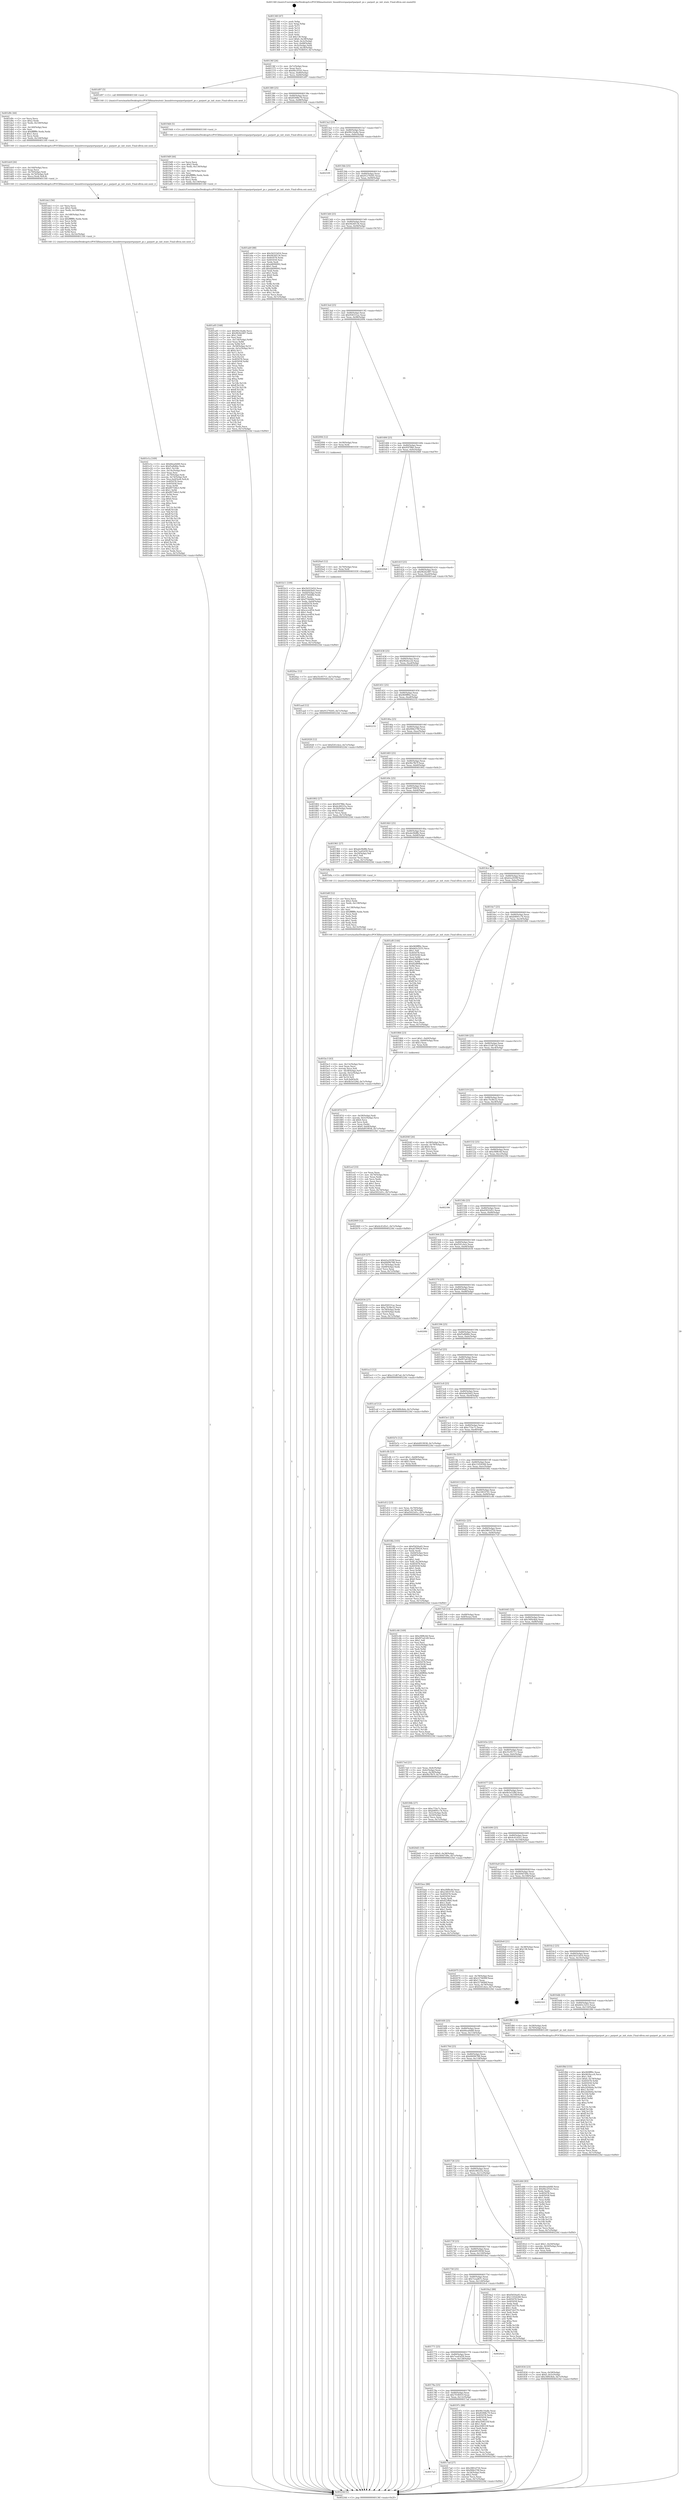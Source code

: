 digraph "0x401340" {
  label = "0x401340 (/mnt/c/Users/mathe/Desktop/tcc/POCII/binaries/extr_linuxdriversparportparport_pc.c_parport_pc_init_state_Final-ollvm.out::main(0))"
  labelloc = "t"
  node[shape=record]

  Entry [label="",width=0.3,height=0.3,shape=circle,fillcolor=black,style=filled]
  "0x40136f" [label="{
     0x40136f [26]\l
     | [instrs]\l
     &nbsp;&nbsp;0x40136f \<+3\>: mov -0x7c(%rbp),%eax\l
     &nbsp;&nbsp;0x401372 \<+2\>: mov %eax,%ecx\l
     &nbsp;&nbsp;0x401374 \<+6\>: sub $0x84e2f1b5,%ecx\l
     &nbsp;&nbsp;0x40137a \<+3\>: mov %eax,-0x80(%rbp)\l
     &nbsp;&nbsp;0x40137d \<+6\>: mov %ecx,-0x84(%rbp)\l
     &nbsp;&nbsp;0x401383 \<+6\>: je 0000000000401d97 \<main+0xa57\>\l
  }"]
  "0x401d97" [label="{
     0x401d97 [5]\l
     | [instrs]\l
     &nbsp;&nbsp;0x401d97 \<+5\>: call 0000000000401160 \<next_i\>\l
     | [calls]\l
     &nbsp;&nbsp;0x401160 \{1\} (/mnt/c/Users/mathe/Desktop/tcc/POCII/binaries/extr_linuxdriversparportparport_pc.c_parport_pc_init_state_Final-ollvm.out::next_i)\l
  }"]
  "0x401389" [label="{
     0x401389 [25]\l
     | [instrs]\l
     &nbsp;&nbsp;0x401389 \<+5\>: jmp 000000000040138e \<main+0x4e\>\l
     &nbsp;&nbsp;0x40138e \<+3\>: mov -0x80(%rbp),%eax\l
     &nbsp;&nbsp;0x401391 \<+5\>: sub $0x85998c79,%eax\l
     &nbsp;&nbsp;0x401396 \<+6\>: mov %eax,-0x88(%rbp)\l
     &nbsp;&nbsp;0x40139c \<+6\>: je 00000000004019d4 \<main+0x694\>\l
  }"]
  Exit [label="",width=0.3,height=0.3,shape=circle,fillcolor=black,style=filled,peripheries=2]
  "0x4019d4" [label="{
     0x4019d4 [5]\l
     | [instrs]\l
     &nbsp;&nbsp;0x4019d4 \<+5\>: call 0000000000401160 \<next_i\>\l
     | [calls]\l
     &nbsp;&nbsp;0x401160 \{1\} (/mnt/c/Users/mathe/Desktop/tcc/POCII/binaries/extr_linuxdriversparportparport_pc.c_parport_pc_init_state_Final-ollvm.out::next_i)\l
  }"]
  "0x4013a2" [label="{
     0x4013a2 [25]\l
     | [instrs]\l
     &nbsp;&nbsp;0x4013a2 \<+5\>: jmp 00000000004013a7 \<main+0x67\>\l
     &nbsp;&nbsp;0x4013a7 \<+3\>: mov -0x80(%rbp),%eax\l
     &nbsp;&nbsp;0x4013aa \<+5\>: sub $0x90c16a8e,%eax\l
     &nbsp;&nbsp;0x4013af \<+6\>: mov %eax,-0x8c(%rbp)\l
     &nbsp;&nbsp;0x4013b5 \<+6\>: je 0000000000402109 \<main+0xdc9\>\l
  }"]
  "0x4020ac" [label="{
     0x4020ac [12]\l
     | [instrs]\l
     &nbsp;&nbsp;0x4020ac \<+7\>: movl $0x35c95711,-0x7c(%rbp)\l
     &nbsp;&nbsp;0x4020b3 \<+5\>: jmp 000000000040224d \<main+0xf0d\>\l
  }"]
  "0x402109" [label="{
     0x402109\l
  }", style=dashed]
  "0x4013bb" [label="{
     0x4013bb [25]\l
     | [instrs]\l
     &nbsp;&nbsp;0x4013bb \<+5\>: jmp 00000000004013c0 \<main+0x80\>\l
     &nbsp;&nbsp;0x4013c0 \<+3\>: mov -0x80(%rbp),%eax\l
     &nbsp;&nbsp;0x4013c3 \<+5\>: sub $0x91279205,%eax\l
     &nbsp;&nbsp;0x4013c8 \<+6\>: mov %eax,-0x90(%rbp)\l
     &nbsp;&nbsp;0x4013ce \<+6\>: je 0000000000401ab9 \<main+0x779\>\l
  }"]
  "0x4020a0" [label="{
     0x4020a0 [12]\l
     | [instrs]\l
     &nbsp;&nbsp;0x4020a0 \<+4\>: mov -0x70(%rbp),%rax\l
     &nbsp;&nbsp;0x4020a4 \<+3\>: mov %rax,%rdi\l
     &nbsp;&nbsp;0x4020a7 \<+5\>: call 0000000000401030 \<free@plt\>\l
     | [calls]\l
     &nbsp;&nbsp;0x401030 \{1\} (unknown)\l
  }"]
  "0x401ab9" [label="{
     0x401ab9 [88]\l
     | [instrs]\l
     &nbsp;&nbsp;0x401ab9 \<+5\>: mov $0x5b553d16,%eax\l
     &nbsp;&nbsp;0x401abe \<+5\>: mov $0x9426f134,%ecx\l
     &nbsp;&nbsp;0x401ac3 \<+7\>: mov 0x405078,%edx\l
     &nbsp;&nbsp;0x401aca \<+7\>: mov 0x405058,%esi\l
     &nbsp;&nbsp;0x401ad1 \<+2\>: mov %edx,%edi\l
     &nbsp;&nbsp;0x401ad3 \<+6\>: sub $0xdd090092,%edi\l
     &nbsp;&nbsp;0x401ad9 \<+3\>: sub $0x1,%edi\l
     &nbsp;&nbsp;0x401adc \<+6\>: add $0xdd090092,%edi\l
     &nbsp;&nbsp;0x401ae2 \<+3\>: imul %edi,%edx\l
     &nbsp;&nbsp;0x401ae5 \<+3\>: and $0x1,%edx\l
     &nbsp;&nbsp;0x401ae8 \<+3\>: cmp $0x0,%edx\l
     &nbsp;&nbsp;0x401aeb \<+4\>: sete %r8b\l
     &nbsp;&nbsp;0x401aef \<+3\>: cmp $0xa,%esi\l
     &nbsp;&nbsp;0x401af2 \<+4\>: setl %r9b\l
     &nbsp;&nbsp;0x401af6 \<+3\>: mov %r8b,%r10b\l
     &nbsp;&nbsp;0x401af9 \<+3\>: and %r9b,%r10b\l
     &nbsp;&nbsp;0x401afc \<+3\>: xor %r9b,%r8b\l
     &nbsp;&nbsp;0x401aff \<+3\>: or %r8b,%r10b\l
     &nbsp;&nbsp;0x401b02 \<+4\>: test $0x1,%r10b\l
     &nbsp;&nbsp;0x401b06 \<+3\>: cmovne %ecx,%eax\l
     &nbsp;&nbsp;0x401b09 \<+3\>: mov %eax,-0x7c(%rbp)\l
     &nbsp;&nbsp;0x401b0c \<+5\>: jmp 000000000040224d \<main+0xf0d\>\l
  }"]
  "0x4013d4" [label="{
     0x4013d4 [25]\l
     | [instrs]\l
     &nbsp;&nbsp;0x4013d4 \<+5\>: jmp 00000000004013d9 \<main+0x99\>\l
     &nbsp;&nbsp;0x4013d9 \<+3\>: mov -0x80(%rbp),%eax\l
     &nbsp;&nbsp;0x4013dc \<+5\>: sub $0x9426f134,%eax\l
     &nbsp;&nbsp;0x4013e1 \<+6\>: mov %eax,-0x94(%rbp)\l
     &nbsp;&nbsp;0x4013e7 \<+6\>: je 0000000000401b11 \<main+0x7d1\>\l
  }"]
  "0x402069" [label="{
     0x402069 [12]\l
     | [instrs]\l
     &nbsp;&nbsp;0x402069 \<+7\>: movl $0x4c41d5e1,-0x7c(%rbp)\l
     &nbsp;&nbsp;0x402070 \<+5\>: jmp 000000000040224d \<main+0xf0d\>\l
  }"]
  "0x401b11" [label="{
     0x401b11 [109]\l
     | [instrs]\l
     &nbsp;&nbsp;0x401b11 \<+5\>: mov $0x5b553d16,%eax\l
     &nbsp;&nbsp;0x401b16 \<+5\>: mov $0xfa0d2bd3,%ecx\l
     &nbsp;&nbsp;0x401b1b \<+3\>: mov -0x64(%rbp),%edx\l
     &nbsp;&nbsp;0x401b1e \<+6\>: sub $0xf75b0dfd,%edx\l
     &nbsp;&nbsp;0x401b24 \<+3\>: add $0x1,%edx\l
     &nbsp;&nbsp;0x401b27 \<+6\>: add $0xf75b0dfd,%edx\l
     &nbsp;&nbsp;0x401b2d \<+3\>: mov %edx,-0x64(%rbp)\l
     &nbsp;&nbsp;0x401b30 \<+7\>: mov 0x405078,%edx\l
     &nbsp;&nbsp;0x401b37 \<+7\>: mov 0x405058,%esi\l
     &nbsp;&nbsp;0x401b3e \<+2\>: mov %edx,%edi\l
     &nbsp;&nbsp;0x401b40 \<+6\>: add $0xcece4f54,%edi\l
     &nbsp;&nbsp;0x401b46 \<+3\>: sub $0x1,%edi\l
     &nbsp;&nbsp;0x401b49 \<+6\>: sub $0xcece4f54,%edi\l
     &nbsp;&nbsp;0x401b4f \<+3\>: imul %edi,%edx\l
     &nbsp;&nbsp;0x401b52 \<+3\>: and $0x1,%edx\l
     &nbsp;&nbsp;0x401b55 \<+3\>: cmp $0x0,%edx\l
     &nbsp;&nbsp;0x401b58 \<+4\>: sete %r8b\l
     &nbsp;&nbsp;0x401b5c \<+3\>: cmp $0xa,%esi\l
     &nbsp;&nbsp;0x401b5f \<+4\>: setl %r9b\l
     &nbsp;&nbsp;0x401b63 \<+3\>: mov %r8b,%r10b\l
     &nbsp;&nbsp;0x401b66 \<+3\>: and %r9b,%r10b\l
     &nbsp;&nbsp;0x401b69 \<+3\>: xor %r9b,%r8b\l
     &nbsp;&nbsp;0x401b6c \<+3\>: or %r8b,%r10b\l
     &nbsp;&nbsp;0x401b6f \<+4\>: test $0x1,%r10b\l
     &nbsp;&nbsp;0x401b73 \<+3\>: cmovne %ecx,%eax\l
     &nbsp;&nbsp;0x401b76 \<+3\>: mov %eax,-0x7c(%rbp)\l
     &nbsp;&nbsp;0x401b79 \<+5\>: jmp 000000000040224d \<main+0xf0d\>\l
  }"]
  "0x4013ed" [label="{
     0x4013ed [25]\l
     | [instrs]\l
     &nbsp;&nbsp;0x4013ed \<+5\>: jmp 00000000004013f2 \<main+0xb2\>\l
     &nbsp;&nbsp;0x4013f2 \<+3\>: mov -0x80(%rbp),%eax\l
     &nbsp;&nbsp;0x4013f5 \<+5\>: sub $0x958331ac,%eax\l
     &nbsp;&nbsp;0x4013fa \<+6\>: mov %eax,-0x98(%rbp)\l
     &nbsp;&nbsp;0x401400 \<+6\>: je 0000000000402094 \<main+0xd54\>\l
  }"]
  "0x401f8d" [label="{
     0x401f8d [155]\l
     | [instrs]\l
     &nbsp;&nbsp;0x401f8d \<+5\>: mov $0x969fff0c,%eax\l
     &nbsp;&nbsp;0x401f92 \<+5\>: mov $0x962bccc6,%ecx\l
     &nbsp;&nbsp;0x401f97 \<+2\>: mov $0x1,%dl\l
     &nbsp;&nbsp;0x401f99 \<+7\>: movl $0x0,-0x78(%rbp)\l
     &nbsp;&nbsp;0x401fa0 \<+8\>: mov 0x405078,%r8d\l
     &nbsp;&nbsp;0x401fa8 \<+8\>: mov 0x405058,%r9d\l
     &nbsp;&nbsp;0x401fb0 \<+3\>: mov %r8d,%r10d\l
     &nbsp;&nbsp;0x401fb3 \<+7\>: add $0x2d26b4a,%r10d\l
     &nbsp;&nbsp;0x401fba \<+4\>: sub $0x1,%r10d\l
     &nbsp;&nbsp;0x401fbe \<+7\>: sub $0x2d26b4a,%r10d\l
     &nbsp;&nbsp;0x401fc5 \<+4\>: imul %r10d,%r8d\l
     &nbsp;&nbsp;0x401fc9 \<+4\>: and $0x1,%r8d\l
     &nbsp;&nbsp;0x401fcd \<+4\>: cmp $0x0,%r8d\l
     &nbsp;&nbsp;0x401fd1 \<+4\>: sete %r11b\l
     &nbsp;&nbsp;0x401fd5 \<+4\>: cmp $0xa,%r9d\l
     &nbsp;&nbsp;0x401fd9 \<+3\>: setl %bl\l
     &nbsp;&nbsp;0x401fdc \<+3\>: mov %r11b,%r14b\l
     &nbsp;&nbsp;0x401fdf \<+4\>: xor $0xff,%r14b\l
     &nbsp;&nbsp;0x401fe3 \<+3\>: mov %bl,%r15b\l
     &nbsp;&nbsp;0x401fe6 \<+4\>: xor $0xff,%r15b\l
     &nbsp;&nbsp;0x401fea \<+3\>: xor $0x0,%dl\l
     &nbsp;&nbsp;0x401fed \<+3\>: mov %r14b,%r12b\l
     &nbsp;&nbsp;0x401ff0 \<+4\>: and $0x0,%r12b\l
     &nbsp;&nbsp;0x401ff4 \<+3\>: and %dl,%r11b\l
     &nbsp;&nbsp;0x401ff7 \<+3\>: mov %r15b,%r13b\l
     &nbsp;&nbsp;0x401ffa \<+4\>: and $0x0,%r13b\l
     &nbsp;&nbsp;0x401ffe \<+2\>: and %dl,%bl\l
     &nbsp;&nbsp;0x402000 \<+3\>: or %r11b,%r12b\l
     &nbsp;&nbsp;0x402003 \<+3\>: or %bl,%r13b\l
     &nbsp;&nbsp;0x402006 \<+3\>: xor %r13b,%r12b\l
     &nbsp;&nbsp;0x402009 \<+3\>: or %r15b,%r14b\l
     &nbsp;&nbsp;0x40200c \<+4\>: xor $0xff,%r14b\l
     &nbsp;&nbsp;0x402010 \<+3\>: or $0x0,%dl\l
     &nbsp;&nbsp;0x402013 \<+3\>: and %dl,%r14b\l
     &nbsp;&nbsp;0x402016 \<+3\>: or %r14b,%r12b\l
     &nbsp;&nbsp;0x402019 \<+4\>: test $0x1,%r12b\l
     &nbsp;&nbsp;0x40201d \<+3\>: cmovne %ecx,%eax\l
     &nbsp;&nbsp;0x402020 \<+3\>: mov %eax,-0x7c(%rbp)\l
     &nbsp;&nbsp;0x402023 \<+5\>: jmp 000000000040224d \<main+0xf0d\>\l
  }"]
  "0x402094" [label="{
     0x402094 [12]\l
     | [instrs]\l
     &nbsp;&nbsp;0x402094 \<+4\>: mov -0x58(%rbp),%rax\l
     &nbsp;&nbsp;0x402098 \<+3\>: mov %rax,%rdi\l
     &nbsp;&nbsp;0x40209b \<+5\>: call 0000000000401030 \<free@plt\>\l
     | [calls]\l
     &nbsp;&nbsp;0x401030 \{1\} (unknown)\l
  }"]
  "0x401406" [label="{
     0x401406 [25]\l
     | [instrs]\l
     &nbsp;&nbsp;0x401406 \<+5\>: jmp 000000000040140b \<main+0xcb\>\l
     &nbsp;&nbsp;0x40140b \<+3\>: mov -0x80(%rbp),%eax\l
     &nbsp;&nbsp;0x40140e \<+5\>: sub $0x95f7ffdc,%eax\l
     &nbsp;&nbsp;0x401413 \<+6\>: mov %eax,-0x9c(%rbp)\l
     &nbsp;&nbsp;0x401419 \<+6\>: je 00000000004020b8 \<main+0xd78\>\l
  }"]
  "0x401e1a" [label="{
     0x401e1a [169]\l
     | [instrs]\l
     &nbsp;&nbsp;0x401e1a \<+5\>: mov $0x66ea0d48,%ecx\l
     &nbsp;&nbsp;0x401e1f \<+5\>: mov $0xf5afb86e,%edx\l
     &nbsp;&nbsp;0x401e24 \<+3\>: mov $0x1,%r10b\l
     &nbsp;&nbsp;0x401e27 \<+6\>: mov -0x14c(%rbp),%esi\l
     &nbsp;&nbsp;0x401e2d \<+3\>: imul %eax,%esi\l
     &nbsp;&nbsp;0x401e30 \<+4\>: mov -0x70(%rbp),%rdi\l
     &nbsp;&nbsp;0x401e34 \<+4\>: movslq -0x74(%rbp),%r8\l
     &nbsp;&nbsp;0x401e38 \<+5\>: mov %esi,0x4(%rdi,%r8,8)\l
     &nbsp;&nbsp;0x401e3d \<+7\>: mov 0x405078,%eax\l
     &nbsp;&nbsp;0x401e44 \<+7\>: mov 0x405058,%esi\l
     &nbsp;&nbsp;0x401e4b \<+3\>: mov %eax,%r9d\l
     &nbsp;&nbsp;0x401e4e \<+7\>: add $0x89754fe3,%r9d\l
     &nbsp;&nbsp;0x401e55 \<+4\>: sub $0x1,%r9d\l
     &nbsp;&nbsp;0x401e59 \<+7\>: sub $0x89754fe3,%r9d\l
     &nbsp;&nbsp;0x401e60 \<+4\>: imul %r9d,%eax\l
     &nbsp;&nbsp;0x401e64 \<+3\>: and $0x1,%eax\l
     &nbsp;&nbsp;0x401e67 \<+3\>: cmp $0x0,%eax\l
     &nbsp;&nbsp;0x401e6a \<+4\>: sete %r11b\l
     &nbsp;&nbsp;0x401e6e \<+3\>: cmp $0xa,%esi\l
     &nbsp;&nbsp;0x401e71 \<+3\>: setl %bl\l
     &nbsp;&nbsp;0x401e74 \<+3\>: mov %r11b,%r14b\l
     &nbsp;&nbsp;0x401e77 \<+4\>: xor $0xff,%r14b\l
     &nbsp;&nbsp;0x401e7b \<+3\>: mov %bl,%r15b\l
     &nbsp;&nbsp;0x401e7e \<+4\>: xor $0xff,%r15b\l
     &nbsp;&nbsp;0x401e82 \<+4\>: xor $0x0,%r10b\l
     &nbsp;&nbsp;0x401e86 \<+3\>: mov %r14b,%r12b\l
     &nbsp;&nbsp;0x401e89 \<+4\>: and $0x0,%r12b\l
     &nbsp;&nbsp;0x401e8d \<+3\>: and %r10b,%r11b\l
     &nbsp;&nbsp;0x401e90 \<+3\>: mov %r15b,%r13b\l
     &nbsp;&nbsp;0x401e93 \<+4\>: and $0x0,%r13b\l
     &nbsp;&nbsp;0x401e97 \<+3\>: and %r10b,%bl\l
     &nbsp;&nbsp;0x401e9a \<+3\>: or %r11b,%r12b\l
     &nbsp;&nbsp;0x401e9d \<+3\>: or %bl,%r13b\l
     &nbsp;&nbsp;0x401ea0 \<+3\>: xor %r13b,%r12b\l
     &nbsp;&nbsp;0x401ea3 \<+3\>: or %r15b,%r14b\l
     &nbsp;&nbsp;0x401ea6 \<+4\>: xor $0xff,%r14b\l
     &nbsp;&nbsp;0x401eaa \<+4\>: or $0x0,%r10b\l
     &nbsp;&nbsp;0x401eae \<+3\>: and %r10b,%r14b\l
     &nbsp;&nbsp;0x401eb1 \<+3\>: or %r14b,%r12b\l
     &nbsp;&nbsp;0x401eb4 \<+4\>: test $0x1,%r12b\l
     &nbsp;&nbsp;0x401eb8 \<+3\>: cmovne %edx,%ecx\l
     &nbsp;&nbsp;0x401ebb \<+3\>: mov %ecx,-0x7c(%rbp)\l
     &nbsp;&nbsp;0x401ebe \<+5\>: jmp 000000000040224d \<main+0xf0d\>\l
  }"]
  "0x4020b8" [label="{
     0x4020b8\l
  }", style=dashed]
  "0x40141f" [label="{
     0x40141f [25]\l
     | [instrs]\l
     &nbsp;&nbsp;0x40141f \<+5\>: jmp 0000000000401424 \<main+0xe4\>\l
     &nbsp;&nbsp;0x401424 \<+3\>: mov -0x80(%rbp),%eax\l
     &nbsp;&nbsp;0x401427 \<+5\>: sub $0x962b2487,%eax\l
     &nbsp;&nbsp;0x40142c \<+6\>: mov %eax,-0xa0(%rbp)\l
     &nbsp;&nbsp;0x401432 \<+6\>: je 0000000000401aad \<main+0x76d\>\l
  }"]
  "0x401de2" [label="{
     0x401de2 [56]\l
     | [instrs]\l
     &nbsp;&nbsp;0x401de2 \<+2\>: xor %ecx,%ecx\l
     &nbsp;&nbsp;0x401de4 \<+5\>: mov $0x2,%edx\l
     &nbsp;&nbsp;0x401de9 \<+6\>: mov %edx,-0x148(%rbp)\l
     &nbsp;&nbsp;0x401def \<+1\>: cltd\l
     &nbsp;&nbsp;0x401df0 \<+6\>: mov -0x148(%rbp),%esi\l
     &nbsp;&nbsp;0x401df6 \<+2\>: idiv %esi\l
     &nbsp;&nbsp;0x401df8 \<+6\>: imul $0xfffffffe,%edx,%edx\l
     &nbsp;&nbsp;0x401dfe \<+3\>: mov %ecx,%r9d\l
     &nbsp;&nbsp;0x401e01 \<+3\>: sub %edx,%r9d\l
     &nbsp;&nbsp;0x401e04 \<+2\>: mov %ecx,%edx\l
     &nbsp;&nbsp;0x401e06 \<+3\>: sub $0x1,%edx\l
     &nbsp;&nbsp;0x401e09 \<+3\>: add %edx,%r9d\l
     &nbsp;&nbsp;0x401e0c \<+3\>: sub %r9d,%ecx\l
     &nbsp;&nbsp;0x401e0f \<+6\>: mov %ecx,-0x14c(%rbp)\l
     &nbsp;&nbsp;0x401e15 \<+5\>: call 0000000000401160 \<next_i\>\l
     | [calls]\l
     &nbsp;&nbsp;0x401160 \{1\} (/mnt/c/Users/mathe/Desktop/tcc/POCII/binaries/extr_linuxdriversparportparport_pc.c_parport_pc_init_state_Final-ollvm.out::next_i)\l
  }"]
  "0x401aad" [label="{
     0x401aad [12]\l
     | [instrs]\l
     &nbsp;&nbsp;0x401aad \<+7\>: movl $0x91279205,-0x7c(%rbp)\l
     &nbsp;&nbsp;0x401ab4 \<+5\>: jmp 000000000040224d \<main+0xf0d\>\l
  }"]
  "0x401438" [label="{
     0x401438 [25]\l
     | [instrs]\l
     &nbsp;&nbsp;0x401438 \<+5\>: jmp 000000000040143d \<main+0xfd\>\l
     &nbsp;&nbsp;0x40143d \<+3\>: mov -0x80(%rbp),%eax\l
     &nbsp;&nbsp;0x401440 \<+5\>: sub $0x962bccc6,%eax\l
     &nbsp;&nbsp;0x401445 \<+6\>: mov %eax,-0xa4(%rbp)\l
     &nbsp;&nbsp;0x40144b \<+6\>: je 0000000000402028 \<main+0xce8\>\l
  }"]
  "0x401dc8" [label="{
     0x401dc8 [26]\l
     | [instrs]\l
     &nbsp;&nbsp;0x401dc8 \<+6\>: mov -0x144(%rbp),%ecx\l
     &nbsp;&nbsp;0x401dce \<+3\>: imul %eax,%ecx\l
     &nbsp;&nbsp;0x401dd1 \<+4\>: mov -0x70(%rbp),%rdi\l
     &nbsp;&nbsp;0x401dd5 \<+4\>: movslq -0x74(%rbp),%r8\l
     &nbsp;&nbsp;0x401dd9 \<+4\>: mov %ecx,(%rdi,%r8,8)\l
     &nbsp;&nbsp;0x401ddd \<+5\>: call 0000000000401160 \<next_i\>\l
     | [calls]\l
     &nbsp;&nbsp;0x401160 \{1\} (/mnt/c/Users/mathe/Desktop/tcc/POCII/binaries/extr_linuxdriversparportparport_pc.c_parport_pc_init_state_Final-ollvm.out::next_i)\l
  }"]
  "0x402028" [label="{
     0x402028 [12]\l
     | [instrs]\l
     &nbsp;&nbsp;0x402028 \<+7\>: movl $0xf241cbce,-0x7c(%rbp)\l
     &nbsp;&nbsp;0x40202f \<+5\>: jmp 000000000040224d \<main+0xf0d\>\l
  }"]
  "0x401451" [label="{
     0x401451 [25]\l
     | [instrs]\l
     &nbsp;&nbsp;0x401451 \<+5\>: jmp 0000000000401456 \<main+0x116\>\l
     &nbsp;&nbsp;0x401456 \<+3\>: mov -0x80(%rbp),%eax\l
     &nbsp;&nbsp;0x401459 \<+5\>: sub $0x969fff0c,%eax\l
     &nbsp;&nbsp;0x40145e \<+6\>: mov %eax,-0xa8(%rbp)\l
     &nbsp;&nbsp;0x401464 \<+6\>: je 0000000000402232 \<main+0xef2\>\l
  }"]
  "0x401d9c" [label="{
     0x401d9c [44]\l
     | [instrs]\l
     &nbsp;&nbsp;0x401d9c \<+2\>: xor %ecx,%ecx\l
     &nbsp;&nbsp;0x401d9e \<+5\>: mov $0x2,%edx\l
     &nbsp;&nbsp;0x401da3 \<+6\>: mov %edx,-0x140(%rbp)\l
     &nbsp;&nbsp;0x401da9 \<+1\>: cltd\l
     &nbsp;&nbsp;0x401daa \<+6\>: mov -0x140(%rbp),%esi\l
     &nbsp;&nbsp;0x401db0 \<+2\>: idiv %esi\l
     &nbsp;&nbsp;0x401db2 \<+6\>: imul $0xfffffffe,%edx,%edx\l
     &nbsp;&nbsp;0x401db8 \<+3\>: sub $0x1,%ecx\l
     &nbsp;&nbsp;0x401dbb \<+2\>: sub %ecx,%edx\l
     &nbsp;&nbsp;0x401dbd \<+6\>: mov %edx,-0x144(%rbp)\l
     &nbsp;&nbsp;0x401dc3 \<+5\>: call 0000000000401160 \<next_i\>\l
     | [calls]\l
     &nbsp;&nbsp;0x401160 \{1\} (/mnt/c/Users/mathe/Desktop/tcc/POCII/binaries/extr_linuxdriversparportparport_pc.c_parport_pc_init_state_Final-ollvm.out::next_i)\l
  }"]
  "0x402232" [label="{
     0x402232\l
  }", style=dashed]
  "0x40146a" [label="{
     0x40146a [25]\l
     | [instrs]\l
     &nbsp;&nbsp;0x40146a \<+5\>: jmp 000000000040146f \<main+0x12f\>\l
     &nbsp;&nbsp;0x40146f \<+3\>: mov -0x80(%rbp),%eax\l
     &nbsp;&nbsp;0x401472 \<+5\>: sub $0x9f4b378f,%eax\l
     &nbsp;&nbsp;0x401477 \<+6\>: mov %eax,-0xac(%rbp)\l
     &nbsp;&nbsp;0x40147d \<+6\>: je 00000000004017c8 \<main+0x488\>\l
  }"]
  "0x401d12" [label="{
     0x401d12 [23]\l
     | [instrs]\l
     &nbsp;&nbsp;0x401d12 \<+4\>: mov %rax,-0x70(%rbp)\l
     &nbsp;&nbsp;0x401d16 \<+7\>: movl $0x0,-0x74(%rbp)\l
     &nbsp;&nbsp;0x401d1d \<+7\>: movl $0xd3022d1c,-0x7c(%rbp)\l
     &nbsp;&nbsp;0x401d24 \<+5\>: jmp 000000000040224d \<main+0xf0d\>\l
  }"]
  "0x4017c8" [label="{
     0x4017c8\l
  }", style=dashed]
  "0x401483" [label="{
     0x401483 [25]\l
     | [instrs]\l
     &nbsp;&nbsp;0x401483 \<+5\>: jmp 0000000000401488 \<main+0x148\>\l
     &nbsp;&nbsp;0x401488 \<+3\>: mov -0x80(%rbp),%eax\l
     &nbsp;&nbsp;0x40148b \<+5\>: sub $0x9fa7fb7f,%eax\l
     &nbsp;&nbsp;0x401490 \<+6\>: mov %eax,-0xb0(%rbp)\l
     &nbsp;&nbsp;0x401496 \<+6\>: je 0000000000401802 \<main+0x4c2\>\l
  }"]
  "0x401bc3" [label="{
     0x401bc3 [43]\l
     | [instrs]\l
     &nbsp;&nbsp;0x401bc3 \<+6\>: mov -0x13c(%rbp),%ecx\l
     &nbsp;&nbsp;0x401bc9 \<+3\>: imul %eax,%ecx\l
     &nbsp;&nbsp;0x401bcc \<+3\>: movslq %ecx,%r8\l
     &nbsp;&nbsp;0x401bcf \<+4\>: mov -0x58(%rbp),%r9\l
     &nbsp;&nbsp;0x401bd3 \<+4\>: movslq -0x5c(%rbp),%r10\l
     &nbsp;&nbsp;0x401bd7 \<+4\>: shl $0x4,%r10\l
     &nbsp;&nbsp;0x401bdb \<+3\>: add %r10,%r9\l
     &nbsp;&nbsp;0x401bde \<+4\>: mov %r8,0x8(%r9)\l
     &nbsp;&nbsp;0x401be2 \<+7\>: movl $0x4b3e528d,-0x7c(%rbp)\l
     &nbsp;&nbsp;0x401be9 \<+5\>: jmp 000000000040224d \<main+0xf0d\>\l
  }"]
  "0x401802" [label="{
     0x401802 [27]\l
     | [instrs]\l
     &nbsp;&nbsp;0x401802 \<+5\>: mov $0x95f7ffdc,%eax\l
     &nbsp;&nbsp;0x401807 \<+5\>: mov $0x6c48225a,%ecx\l
     &nbsp;&nbsp;0x40180c \<+3\>: mov -0x30(%rbp),%edx\l
     &nbsp;&nbsp;0x40180f \<+3\>: cmp $0x0,%edx\l
     &nbsp;&nbsp;0x401812 \<+3\>: cmove %ecx,%eax\l
     &nbsp;&nbsp;0x401815 \<+3\>: mov %eax,-0x7c(%rbp)\l
     &nbsp;&nbsp;0x401818 \<+5\>: jmp 000000000040224d \<main+0xf0d\>\l
  }"]
  "0x40149c" [label="{
     0x40149c [25]\l
     | [instrs]\l
     &nbsp;&nbsp;0x40149c \<+5\>: jmp 00000000004014a1 \<main+0x161\>\l
     &nbsp;&nbsp;0x4014a1 \<+3\>: mov -0x80(%rbp),%eax\l
     &nbsp;&nbsp;0x4014a4 \<+5\>: sub $0xa67f0624,%eax\l
     &nbsp;&nbsp;0x4014a9 \<+6\>: mov %eax,-0xb4(%rbp)\l
     &nbsp;&nbsp;0x4014af \<+6\>: je 0000000000401961 \<main+0x621\>\l
  }"]
  "0x401b8f" [label="{
     0x401b8f [52]\l
     | [instrs]\l
     &nbsp;&nbsp;0x401b8f \<+2\>: xor %ecx,%ecx\l
     &nbsp;&nbsp;0x401b91 \<+5\>: mov $0x2,%edx\l
     &nbsp;&nbsp;0x401b96 \<+6\>: mov %edx,-0x138(%rbp)\l
     &nbsp;&nbsp;0x401b9c \<+1\>: cltd\l
     &nbsp;&nbsp;0x401b9d \<+6\>: mov -0x138(%rbp),%esi\l
     &nbsp;&nbsp;0x401ba3 \<+2\>: idiv %esi\l
     &nbsp;&nbsp;0x401ba5 \<+6\>: imul $0xfffffffe,%edx,%edx\l
     &nbsp;&nbsp;0x401bab \<+2\>: mov %ecx,%edi\l
     &nbsp;&nbsp;0x401bad \<+2\>: sub %edx,%edi\l
     &nbsp;&nbsp;0x401baf \<+2\>: mov %ecx,%edx\l
     &nbsp;&nbsp;0x401bb1 \<+3\>: sub $0x1,%edx\l
     &nbsp;&nbsp;0x401bb4 \<+2\>: add %edx,%edi\l
     &nbsp;&nbsp;0x401bb6 \<+2\>: sub %edi,%ecx\l
     &nbsp;&nbsp;0x401bb8 \<+6\>: mov %ecx,-0x13c(%rbp)\l
     &nbsp;&nbsp;0x401bbe \<+5\>: call 0000000000401160 \<next_i\>\l
     | [calls]\l
     &nbsp;&nbsp;0x401160 \{1\} (/mnt/c/Users/mathe/Desktop/tcc/POCII/binaries/extr_linuxdriversparportparport_pc.c_parport_pc_init_state_Final-ollvm.out::next_i)\l
  }"]
  "0x401961" [label="{
     0x401961 [27]\l
     | [instrs]\l
     &nbsp;&nbsp;0x401961 \<+5\>: mov $0xabcf4d8b,%eax\l
     &nbsp;&nbsp;0x401966 \<+5\>: mov $0x7ea45d39,%ecx\l
     &nbsp;&nbsp;0x40196b \<+3\>: mov -0x29(%rbp),%dl\l
     &nbsp;&nbsp;0x40196e \<+3\>: test $0x1,%dl\l
     &nbsp;&nbsp;0x401971 \<+3\>: cmovne %ecx,%eax\l
     &nbsp;&nbsp;0x401974 \<+3\>: mov %eax,-0x7c(%rbp)\l
     &nbsp;&nbsp;0x401977 \<+5\>: jmp 000000000040224d \<main+0xf0d\>\l
  }"]
  "0x4014b5" [label="{
     0x4014b5 [25]\l
     | [instrs]\l
     &nbsp;&nbsp;0x4014b5 \<+5\>: jmp 00000000004014ba \<main+0x17a\>\l
     &nbsp;&nbsp;0x4014ba \<+3\>: mov -0x80(%rbp),%eax\l
     &nbsp;&nbsp;0x4014bd \<+5\>: sub $0xabcf4d8b,%eax\l
     &nbsp;&nbsp;0x4014c2 \<+6\>: mov %eax,-0xb8(%rbp)\l
     &nbsp;&nbsp;0x4014c8 \<+6\>: je 0000000000401b8a \<main+0x84a\>\l
  }"]
  "0x401a05" [label="{
     0x401a05 [168]\l
     | [instrs]\l
     &nbsp;&nbsp;0x401a05 \<+5\>: mov $0x90c16a8e,%ecx\l
     &nbsp;&nbsp;0x401a0a \<+5\>: mov $0x962b2487,%edx\l
     &nbsp;&nbsp;0x401a0f \<+3\>: mov $0x1,%dil\l
     &nbsp;&nbsp;0x401a12 \<+2\>: xor %esi,%esi\l
     &nbsp;&nbsp;0x401a14 \<+7\>: mov -0x134(%rbp),%r8d\l
     &nbsp;&nbsp;0x401a1b \<+4\>: imul %eax,%r8d\l
     &nbsp;&nbsp;0x401a1f \<+3\>: movslq %r8d,%r9\l
     &nbsp;&nbsp;0x401a22 \<+4\>: mov -0x58(%rbp),%r10\l
     &nbsp;&nbsp;0x401a26 \<+4\>: movslq -0x5c(%rbp),%r11\l
     &nbsp;&nbsp;0x401a2a \<+4\>: shl $0x4,%r11\l
     &nbsp;&nbsp;0x401a2e \<+3\>: add %r11,%r10\l
     &nbsp;&nbsp;0x401a31 \<+3\>: mov (%r10),%r10\l
     &nbsp;&nbsp;0x401a34 \<+3\>: mov %r9,(%r10)\l
     &nbsp;&nbsp;0x401a37 \<+7\>: mov 0x405078,%eax\l
     &nbsp;&nbsp;0x401a3e \<+8\>: mov 0x405058,%r8d\l
     &nbsp;&nbsp;0x401a46 \<+3\>: sub $0x1,%esi\l
     &nbsp;&nbsp;0x401a49 \<+2\>: mov %eax,%ebx\l
     &nbsp;&nbsp;0x401a4b \<+2\>: add %esi,%ebx\l
     &nbsp;&nbsp;0x401a4d \<+3\>: imul %ebx,%eax\l
     &nbsp;&nbsp;0x401a50 \<+3\>: and $0x1,%eax\l
     &nbsp;&nbsp;0x401a53 \<+3\>: cmp $0x0,%eax\l
     &nbsp;&nbsp;0x401a56 \<+4\>: sete %r14b\l
     &nbsp;&nbsp;0x401a5a \<+4\>: cmp $0xa,%r8d\l
     &nbsp;&nbsp;0x401a5e \<+4\>: setl %r15b\l
     &nbsp;&nbsp;0x401a62 \<+3\>: mov %r14b,%r12b\l
     &nbsp;&nbsp;0x401a65 \<+4\>: xor $0xff,%r12b\l
     &nbsp;&nbsp;0x401a69 \<+3\>: mov %r15b,%r13b\l
     &nbsp;&nbsp;0x401a6c \<+4\>: xor $0xff,%r13b\l
     &nbsp;&nbsp;0x401a70 \<+4\>: xor $0x0,%dil\l
     &nbsp;&nbsp;0x401a74 \<+3\>: mov %r12b,%al\l
     &nbsp;&nbsp;0x401a77 \<+2\>: and $0x0,%al\l
     &nbsp;&nbsp;0x401a79 \<+3\>: and %dil,%r14b\l
     &nbsp;&nbsp;0x401a7c \<+3\>: mov %r13b,%sil\l
     &nbsp;&nbsp;0x401a7f \<+4\>: and $0x0,%sil\l
     &nbsp;&nbsp;0x401a83 \<+3\>: and %dil,%r15b\l
     &nbsp;&nbsp;0x401a86 \<+3\>: or %r14b,%al\l
     &nbsp;&nbsp;0x401a89 \<+3\>: or %r15b,%sil\l
     &nbsp;&nbsp;0x401a8c \<+3\>: xor %sil,%al\l
     &nbsp;&nbsp;0x401a8f \<+3\>: or %r13b,%r12b\l
     &nbsp;&nbsp;0x401a92 \<+4\>: xor $0xff,%r12b\l
     &nbsp;&nbsp;0x401a96 \<+4\>: or $0x0,%dil\l
     &nbsp;&nbsp;0x401a9a \<+3\>: and %dil,%r12b\l
     &nbsp;&nbsp;0x401a9d \<+3\>: or %r12b,%al\l
     &nbsp;&nbsp;0x401aa0 \<+2\>: test $0x1,%al\l
     &nbsp;&nbsp;0x401aa2 \<+3\>: cmovne %edx,%ecx\l
     &nbsp;&nbsp;0x401aa5 \<+3\>: mov %ecx,-0x7c(%rbp)\l
     &nbsp;&nbsp;0x401aa8 \<+5\>: jmp 000000000040224d \<main+0xf0d\>\l
  }"]
  "0x401b8a" [label="{
     0x401b8a [5]\l
     | [instrs]\l
     &nbsp;&nbsp;0x401b8a \<+5\>: call 0000000000401160 \<next_i\>\l
     | [calls]\l
     &nbsp;&nbsp;0x401160 \{1\} (/mnt/c/Users/mathe/Desktop/tcc/POCII/binaries/extr_linuxdriversparportparport_pc.c_parport_pc_init_state_Final-ollvm.out::next_i)\l
  }"]
  "0x4014ce" [label="{
     0x4014ce [25]\l
     | [instrs]\l
     &nbsp;&nbsp;0x4014ce \<+5\>: jmp 00000000004014d3 \<main+0x193\>\l
     &nbsp;&nbsp;0x4014d3 \<+3\>: mov -0x80(%rbp),%eax\l
     &nbsp;&nbsp;0x4014d6 \<+5\>: sub $0xb5a2939f,%eax\l
     &nbsp;&nbsp;0x4014db \<+6\>: mov %eax,-0xbc(%rbp)\l
     &nbsp;&nbsp;0x4014e1 \<+6\>: je 0000000000401ef0 \<main+0xbb0\>\l
  }"]
  "0x4019d9" [label="{
     0x4019d9 [44]\l
     | [instrs]\l
     &nbsp;&nbsp;0x4019d9 \<+2\>: xor %ecx,%ecx\l
     &nbsp;&nbsp;0x4019db \<+5\>: mov $0x2,%edx\l
     &nbsp;&nbsp;0x4019e0 \<+6\>: mov %edx,-0x130(%rbp)\l
     &nbsp;&nbsp;0x4019e6 \<+1\>: cltd\l
     &nbsp;&nbsp;0x4019e7 \<+6\>: mov -0x130(%rbp),%esi\l
     &nbsp;&nbsp;0x4019ed \<+2\>: idiv %esi\l
     &nbsp;&nbsp;0x4019ef \<+6\>: imul $0xfffffffe,%edx,%edx\l
     &nbsp;&nbsp;0x4019f5 \<+3\>: sub $0x1,%ecx\l
     &nbsp;&nbsp;0x4019f8 \<+2\>: sub %ecx,%edx\l
     &nbsp;&nbsp;0x4019fa \<+6\>: mov %edx,-0x134(%rbp)\l
     &nbsp;&nbsp;0x401a00 \<+5\>: call 0000000000401160 \<next_i\>\l
     | [calls]\l
     &nbsp;&nbsp;0x401160 \{1\} (/mnt/c/Users/mathe/Desktop/tcc/POCII/binaries/extr_linuxdriversparportparport_pc.c_parport_pc_init_state_Final-ollvm.out::next_i)\l
  }"]
  "0x401ef0" [label="{
     0x401ef0 [144]\l
     | [instrs]\l
     &nbsp;&nbsp;0x401ef0 \<+5\>: mov $0x969fff0c,%eax\l
     &nbsp;&nbsp;0x401ef5 \<+5\>: mov $0x665c3255,%ecx\l
     &nbsp;&nbsp;0x401efa \<+2\>: mov $0x1,%dl\l
     &nbsp;&nbsp;0x401efc \<+7\>: mov 0x405078,%esi\l
     &nbsp;&nbsp;0x401f03 \<+7\>: mov 0x405058,%edi\l
     &nbsp;&nbsp;0x401f0a \<+3\>: mov %esi,%r8d\l
     &nbsp;&nbsp;0x401f0d \<+7\>: add $0x82df68b8,%r8d\l
     &nbsp;&nbsp;0x401f14 \<+4\>: sub $0x1,%r8d\l
     &nbsp;&nbsp;0x401f18 \<+7\>: sub $0x82df68b8,%r8d\l
     &nbsp;&nbsp;0x401f1f \<+4\>: imul %r8d,%esi\l
     &nbsp;&nbsp;0x401f23 \<+3\>: and $0x1,%esi\l
     &nbsp;&nbsp;0x401f26 \<+3\>: cmp $0x0,%esi\l
     &nbsp;&nbsp;0x401f29 \<+4\>: sete %r9b\l
     &nbsp;&nbsp;0x401f2d \<+3\>: cmp $0xa,%edi\l
     &nbsp;&nbsp;0x401f30 \<+4\>: setl %r10b\l
     &nbsp;&nbsp;0x401f34 \<+3\>: mov %r9b,%r11b\l
     &nbsp;&nbsp;0x401f37 \<+4\>: xor $0xff,%r11b\l
     &nbsp;&nbsp;0x401f3b \<+3\>: mov %r10b,%bl\l
     &nbsp;&nbsp;0x401f3e \<+3\>: xor $0xff,%bl\l
     &nbsp;&nbsp;0x401f41 \<+3\>: xor $0x0,%dl\l
     &nbsp;&nbsp;0x401f44 \<+3\>: mov %r11b,%r14b\l
     &nbsp;&nbsp;0x401f47 \<+4\>: and $0x0,%r14b\l
     &nbsp;&nbsp;0x401f4b \<+3\>: and %dl,%r9b\l
     &nbsp;&nbsp;0x401f4e \<+3\>: mov %bl,%r15b\l
     &nbsp;&nbsp;0x401f51 \<+4\>: and $0x0,%r15b\l
     &nbsp;&nbsp;0x401f55 \<+3\>: and %dl,%r10b\l
     &nbsp;&nbsp;0x401f58 \<+3\>: or %r9b,%r14b\l
     &nbsp;&nbsp;0x401f5b \<+3\>: or %r10b,%r15b\l
     &nbsp;&nbsp;0x401f5e \<+3\>: xor %r15b,%r14b\l
     &nbsp;&nbsp;0x401f61 \<+3\>: or %bl,%r11b\l
     &nbsp;&nbsp;0x401f64 \<+4\>: xor $0xff,%r11b\l
     &nbsp;&nbsp;0x401f68 \<+3\>: or $0x0,%dl\l
     &nbsp;&nbsp;0x401f6b \<+3\>: and %dl,%r11b\l
     &nbsp;&nbsp;0x401f6e \<+3\>: or %r11b,%r14b\l
     &nbsp;&nbsp;0x401f71 \<+4\>: test $0x1,%r14b\l
     &nbsp;&nbsp;0x401f75 \<+3\>: cmovne %ecx,%eax\l
     &nbsp;&nbsp;0x401f78 \<+3\>: mov %eax,-0x7c(%rbp)\l
     &nbsp;&nbsp;0x401f7b \<+5\>: jmp 000000000040224d \<main+0xf0d\>\l
  }"]
  "0x4014e7" [label="{
     0x4014e7 [25]\l
     | [instrs]\l
     &nbsp;&nbsp;0x4014e7 \<+5\>: jmp 00000000004014ec \<main+0x1ac\>\l
     &nbsp;&nbsp;0x4014ec \<+3\>: mov -0x80(%rbp),%eax\l
     &nbsp;&nbsp;0x4014ef \<+5\>: sub $0xb9091c74,%eax\l
     &nbsp;&nbsp;0x4014f4 \<+6\>: mov %eax,-0xc0(%rbp)\l
     &nbsp;&nbsp;0x4014fa \<+6\>: je 0000000000401866 \<main+0x526\>\l
  }"]
  "0x40187d" [label="{
     0x40187d [37]\l
     | [instrs]\l
     &nbsp;&nbsp;0x40187d \<+4\>: mov -0x58(%rbp),%rdi\l
     &nbsp;&nbsp;0x401881 \<+4\>: movslq -0x5c(%rbp),%rcx\l
     &nbsp;&nbsp;0x401885 \<+4\>: shl $0x4,%rcx\l
     &nbsp;&nbsp;0x401889 \<+3\>: add %rcx,%rdi\l
     &nbsp;&nbsp;0x40188c \<+3\>: mov %rax,(%rdi)\l
     &nbsp;&nbsp;0x40188f \<+7\>: movl $0x0,-0x64(%rbp)\l
     &nbsp;&nbsp;0x401896 \<+7\>: movl $0x6d919938,-0x7c(%rbp)\l
     &nbsp;&nbsp;0x40189d \<+5\>: jmp 000000000040224d \<main+0xf0d\>\l
  }"]
  "0x401866" [label="{
     0x401866 [23]\l
     | [instrs]\l
     &nbsp;&nbsp;0x401866 \<+7\>: movl $0x1,-0x60(%rbp)\l
     &nbsp;&nbsp;0x40186d \<+4\>: movslq -0x60(%rbp),%rax\l
     &nbsp;&nbsp;0x401871 \<+4\>: shl $0x3,%rax\l
     &nbsp;&nbsp;0x401875 \<+3\>: mov %rax,%rdi\l
     &nbsp;&nbsp;0x401878 \<+5\>: call 0000000000401050 \<malloc@plt\>\l
     | [calls]\l
     &nbsp;&nbsp;0x401050 \{1\} (unknown)\l
  }"]
  "0x401500" [label="{
     0x401500 [25]\l
     | [instrs]\l
     &nbsp;&nbsp;0x401500 \<+5\>: jmp 0000000000401505 \<main+0x1c5\>\l
     &nbsp;&nbsp;0x401505 \<+3\>: mov -0x80(%rbp),%eax\l
     &nbsp;&nbsp;0x401508 \<+5\>: sub $0xc21d67ad,%eax\l
     &nbsp;&nbsp;0x40150d \<+6\>: mov %eax,-0xc4(%rbp)\l
     &nbsp;&nbsp;0x401513 \<+6\>: je 0000000000401ecf \<main+0xb8f\>\l
  }"]
  "0x401834" [label="{
     0x401834 [23]\l
     | [instrs]\l
     &nbsp;&nbsp;0x401834 \<+4\>: mov %rax,-0x58(%rbp)\l
     &nbsp;&nbsp;0x401838 \<+7\>: movl $0x0,-0x5c(%rbp)\l
     &nbsp;&nbsp;0x40183f \<+7\>: movl $0x34f0c8eb,-0x7c(%rbp)\l
     &nbsp;&nbsp;0x401846 \<+5\>: jmp 000000000040224d \<main+0xf0d\>\l
  }"]
  "0x401ecf" [label="{
     0x401ecf [33]\l
     | [instrs]\l
     &nbsp;&nbsp;0x401ecf \<+2\>: xor %eax,%eax\l
     &nbsp;&nbsp;0x401ed1 \<+3\>: mov -0x74(%rbp),%ecx\l
     &nbsp;&nbsp;0x401ed4 \<+2\>: mov %eax,%edx\l
     &nbsp;&nbsp;0x401ed6 \<+2\>: sub %ecx,%edx\l
     &nbsp;&nbsp;0x401ed8 \<+2\>: mov %eax,%ecx\l
     &nbsp;&nbsp;0x401eda \<+3\>: sub $0x1,%ecx\l
     &nbsp;&nbsp;0x401edd \<+2\>: add %ecx,%edx\l
     &nbsp;&nbsp;0x401edf \<+2\>: sub %edx,%eax\l
     &nbsp;&nbsp;0x401ee1 \<+3\>: mov %eax,-0x74(%rbp)\l
     &nbsp;&nbsp;0x401ee4 \<+7\>: movl $0xd3022d1c,-0x7c(%rbp)\l
     &nbsp;&nbsp;0x401eeb \<+5\>: jmp 000000000040224d \<main+0xf0d\>\l
  }"]
  "0x401519" [label="{
     0x401519 [25]\l
     | [instrs]\l
     &nbsp;&nbsp;0x401519 \<+5\>: jmp 000000000040151e \<main+0x1de\>\l
     &nbsp;&nbsp;0x40151e \<+3\>: mov -0x80(%rbp),%eax\l
     &nbsp;&nbsp;0x401521 \<+5\>: sub $0xc7b38e32,%eax\l
     &nbsp;&nbsp;0x401526 \<+6\>: mov %eax,-0xc8(%rbp)\l
     &nbsp;&nbsp;0x40152c \<+6\>: je 000000000040204f \<main+0xd0f\>\l
  }"]
  "0x4017ed" [label="{
     0x4017ed [21]\l
     | [instrs]\l
     &nbsp;&nbsp;0x4017ed \<+3\>: mov %eax,-0x4c(%rbp)\l
     &nbsp;&nbsp;0x4017f0 \<+3\>: mov -0x4c(%rbp),%eax\l
     &nbsp;&nbsp;0x4017f3 \<+3\>: mov %eax,-0x30(%rbp)\l
     &nbsp;&nbsp;0x4017f6 \<+7\>: movl $0x9fa7fb7f,-0x7c(%rbp)\l
     &nbsp;&nbsp;0x4017fd \<+5\>: jmp 000000000040224d \<main+0xf0d\>\l
  }"]
  "0x40204f" [label="{
     0x40204f [26]\l
     | [instrs]\l
     &nbsp;&nbsp;0x40204f \<+4\>: mov -0x58(%rbp),%rax\l
     &nbsp;&nbsp;0x402053 \<+4\>: movslq -0x78(%rbp),%rcx\l
     &nbsp;&nbsp;0x402057 \<+4\>: shl $0x4,%rcx\l
     &nbsp;&nbsp;0x40205b \<+3\>: add %rcx,%rax\l
     &nbsp;&nbsp;0x40205e \<+3\>: mov (%rax),%rax\l
     &nbsp;&nbsp;0x402061 \<+3\>: mov %rax,%rdi\l
     &nbsp;&nbsp;0x402064 \<+5\>: call 0000000000401030 \<free@plt\>\l
     | [calls]\l
     &nbsp;&nbsp;0x401030 \{1\} (unknown)\l
  }"]
  "0x401532" [label="{
     0x401532 [25]\l
     | [instrs]\l
     &nbsp;&nbsp;0x401532 \<+5\>: jmp 0000000000401537 \<main+0x1f7\>\l
     &nbsp;&nbsp;0x401537 \<+3\>: mov -0x80(%rbp),%eax\l
     &nbsp;&nbsp;0x40153a \<+5\>: sub $0xcf4f8c4d,%eax\l
     &nbsp;&nbsp;0x40153f \<+6\>: mov %eax,-0xcc(%rbp)\l
     &nbsp;&nbsp;0x401545 \<+6\>: je 0000000000402184 \<main+0xe44\>\l
  }"]
  "0x401340" [label="{
     0x401340 [47]\l
     | [instrs]\l
     &nbsp;&nbsp;0x401340 \<+1\>: push %rbp\l
     &nbsp;&nbsp;0x401341 \<+3\>: mov %rsp,%rbp\l
     &nbsp;&nbsp;0x401344 \<+2\>: push %r15\l
     &nbsp;&nbsp;0x401346 \<+2\>: push %r14\l
     &nbsp;&nbsp;0x401348 \<+2\>: push %r13\l
     &nbsp;&nbsp;0x40134a \<+2\>: push %r12\l
     &nbsp;&nbsp;0x40134c \<+1\>: push %rbx\l
     &nbsp;&nbsp;0x40134d \<+7\>: sub $0x138,%rsp\l
     &nbsp;&nbsp;0x401354 \<+7\>: movl $0x0,-0x38(%rbp)\l
     &nbsp;&nbsp;0x40135b \<+3\>: mov %edi,-0x3c(%rbp)\l
     &nbsp;&nbsp;0x40135e \<+4\>: mov %rsi,-0x48(%rbp)\l
     &nbsp;&nbsp;0x401362 \<+3\>: mov -0x3c(%rbp),%edi\l
     &nbsp;&nbsp;0x401365 \<+3\>: mov %edi,-0x34(%rbp)\l
     &nbsp;&nbsp;0x401368 \<+7\>: movl $0x7f1f6919,-0x7c(%rbp)\l
  }"]
  "0x402184" [label="{
     0x402184\l
  }", style=dashed]
  "0x40154b" [label="{
     0x40154b [25]\l
     | [instrs]\l
     &nbsp;&nbsp;0x40154b \<+5\>: jmp 0000000000401550 \<main+0x210\>\l
     &nbsp;&nbsp;0x401550 \<+3\>: mov -0x80(%rbp),%eax\l
     &nbsp;&nbsp;0x401553 \<+5\>: sub $0xd3022d1c,%eax\l
     &nbsp;&nbsp;0x401558 \<+6\>: mov %eax,-0xd0(%rbp)\l
     &nbsp;&nbsp;0x40155e \<+6\>: je 0000000000401d29 \<main+0x9e9\>\l
  }"]
  "0x40224d" [label="{
     0x40224d [5]\l
     | [instrs]\l
     &nbsp;&nbsp;0x40224d \<+5\>: jmp 000000000040136f \<main+0x2f\>\l
  }"]
  "0x401d29" [label="{
     0x401d29 [27]\l
     | [instrs]\l
     &nbsp;&nbsp;0x401d29 \<+5\>: mov $0xb5a2939f,%eax\l
     &nbsp;&nbsp;0x401d2e \<+5\>: mov $0x68496788,%ecx\l
     &nbsp;&nbsp;0x401d33 \<+3\>: mov -0x74(%rbp),%edx\l
     &nbsp;&nbsp;0x401d36 \<+3\>: cmp -0x68(%rbp),%edx\l
     &nbsp;&nbsp;0x401d39 \<+3\>: cmovl %ecx,%eax\l
     &nbsp;&nbsp;0x401d3c \<+3\>: mov %eax,-0x7c(%rbp)\l
     &nbsp;&nbsp;0x401d3f \<+5\>: jmp 000000000040224d \<main+0xf0d\>\l
  }"]
  "0x401564" [label="{
     0x401564 [25]\l
     | [instrs]\l
     &nbsp;&nbsp;0x401564 \<+5\>: jmp 0000000000401569 \<main+0x229\>\l
     &nbsp;&nbsp;0x401569 \<+3\>: mov -0x80(%rbp),%eax\l
     &nbsp;&nbsp;0x40156c \<+5\>: sub $0xf241cbce,%eax\l
     &nbsp;&nbsp;0x401571 \<+6\>: mov %eax,-0xd4(%rbp)\l
     &nbsp;&nbsp;0x401577 \<+6\>: je 0000000000402034 \<main+0xcf4\>\l
  }"]
  "0x4017a3" [label="{
     0x4017a3\l
  }", style=dashed]
  "0x402034" [label="{
     0x402034 [27]\l
     | [instrs]\l
     &nbsp;&nbsp;0x402034 \<+5\>: mov $0x958331ac,%eax\l
     &nbsp;&nbsp;0x402039 \<+5\>: mov $0xc7b38e32,%ecx\l
     &nbsp;&nbsp;0x40203e \<+3\>: mov -0x78(%rbp),%edx\l
     &nbsp;&nbsp;0x402041 \<+3\>: cmp -0x50(%rbp),%edx\l
     &nbsp;&nbsp;0x402044 \<+3\>: cmovl %ecx,%eax\l
     &nbsp;&nbsp;0x402047 \<+3\>: mov %eax,-0x7c(%rbp)\l
     &nbsp;&nbsp;0x40204a \<+5\>: jmp 000000000040224d \<main+0xf0d\>\l
  }"]
  "0x40157d" [label="{
     0x40157d [25]\l
     | [instrs]\l
     &nbsp;&nbsp;0x40157d \<+5\>: jmp 0000000000401582 \<main+0x242\>\l
     &nbsp;&nbsp;0x401582 \<+3\>: mov -0x80(%rbp),%eax\l
     &nbsp;&nbsp;0x401585 \<+5\>: sub $0xf5650a45,%eax\l
     &nbsp;&nbsp;0x40158a \<+6\>: mov %eax,-0xd8(%rbp)\l
     &nbsp;&nbsp;0x401590 \<+6\>: je 00000000004020fd \<main+0xdbd\>\l
  }"]
  "0x4017ad" [label="{
     0x4017ad [27]\l
     | [instrs]\l
     &nbsp;&nbsp;0x4017ad \<+5\>: mov $0x2881d750,%eax\l
     &nbsp;&nbsp;0x4017b2 \<+5\>: mov $0x9f4b378f,%ecx\l
     &nbsp;&nbsp;0x4017b7 \<+3\>: mov -0x34(%rbp),%edx\l
     &nbsp;&nbsp;0x4017ba \<+3\>: cmp $0x2,%edx\l
     &nbsp;&nbsp;0x4017bd \<+3\>: cmovne %ecx,%eax\l
     &nbsp;&nbsp;0x4017c0 \<+3\>: mov %eax,-0x7c(%rbp)\l
     &nbsp;&nbsp;0x4017c3 \<+5\>: jmp 000000000040224d \<main+0xf0d\>\l
  }"]
  "0x4020fd" [label="{
     0x4020fd\l
  }", style=dashed]
  "0x401596" [label="{
     0x401596 [25]\l
     | [instrs]\l
     &nbsp;&nbsp;0x401596 \<+5\>: jmp 000000000040159b \<main+0x25b\>\l
     &nbsp;&nbsp;0x40159b \<+3\>: mov -0x80(%rbp),%eax\l
     &nbsp;&nbsp;0x40159e \<+5\>: sub $0xf5afb86e,%eax\l
     &nbsp;&nbsp;0x4015a3 \<+6\>: mov %eax,-0xdc(%rbp)\l
     &nbsp;&nbsp;0x4015a9 \<+6\>: je 0000000000401ec3 \<main+0xb83\>\l
  }"]
  "0x40178a" [label="{
     0x40178a [25]\l
     | [instrs]\l
     &nbsp;&nbsp;0x40178a \<+5\>: jmp 000000000040178f \<main+0x44f\>\l
     &nbsp;&nbsp;0x40178f \<+3\>: mov -0x80(%rbp),%eax\l
     &nbsp;&nbsp;0x401792 \<+5\>: sub $0x7f1f6919,%eax\l
     &nbsp;&nbsp;0x401797 \<+6\>: mov %eax,-0x12c(%rbp)\l
     &nbsp;&nbsp;0x40179d \<+6\>: je 00000000004017ad \<main+0x46d\>\l
  }"]
  "0x401ec3" [label="{
     0x401ec3 [12]\l
     | [instrs]\l
     &nbsp;&nbsp;0x401ec3 \<+7\>: movl $0xc21d67ad,-0x7c(%rbp)\l
     &nbsp;&nbsp;0x401eca \<+5\>: jmp 000000000040224d \<main+0xf0d\>\l
  }"]
  "0x4015af" [label="{
     0x4015af [25]\l
     | [instrs]\l
     &nbsp;&nbsp;0x4015af \<+5\>: jmp 00000000004015b4 \<main+0x274\>\l
     &nbsp;&nbsp;0x4015b4 \<+3\>: mov -0x80(%rbp),%eax\l
     &nbsp;&nbsp;0x4015b7 \<+5\>: sub $0xf97a4149,%eax\l
     &nbsp;&nbsp;0x4015bc \<+6\>: mov %eax,-0xe0(%rbp)\l
     &nbsp;&nbsp;0x4015c2 \<+6\>: je 0000000000401cef \<main+0x9af\>\l
  }"]
  "0x40197c" [label="{
     0x40197c [88]\l
     | [instrs]\l
     &nbsp;&nbsp;0x40197c \<+5\>: mov $0x90c16a8e,%eax\l
     &nbsp;&nbsp;0x401981 \<+5\>: mov $0x85998c79,%ecx\l
     &nbsp;&nbsp;0x401986 \<+7\>: mov 0x405078,%edx\l
     &nbsp;&nbsp;0x40198d \<+7\>: mov 0x405058,%esi\l
     &nbsp;&nbsp;0x401994 \<+2\>: mov %edx,%edi\l
     &nbsp;&nbsp;0x401996 \<+6\>: add $0xe508510f,%edi\l
     &nbsp;&nbsp;0x40199c \<+3\>: sub $0x1,%edi\l
     &nbsp;&nbsp;0x40199f \<+6\>: sub $0xe508510f,%edi\l
     &nbsp;&nbsp;0x4019a5 \<+3\>: imul %edi,%edx\l
     &nbsp;&nbsp;0x4019a8 \<+3\>: and $0x1,%edx\l
     &nbsp;&nbsp;0x4019ab \<+3\>: cmp $0x0,%edx\l
     &nbsp;&nbsp;0x4019ae \<+4\>: sete %r8b\l
     &nbsp;&nbsp;0x4019b2 \<+3\>: cmp $0xa,%esi\l
     &nbsp;&nbsp;0x4019b5 \<+4\>: setl %r9b\l
     &nbsp;&nbsp;0x4019b9 \<+3\>: mov %r8b,%r10b\l
     &nbsp;&nbsp;0x4019bc \<+3\>: and %r9b,%r10b\l
     &nbsp;&nbsp;0x4019bf \<+3\>: xor %r9b,%r8b\l
     &nbsp;&nbsp;0x4019c2 \<+3\>: or %r8b,%r10b\l
     &nbsp;&nbsp;0x4019c5 \<+4\>: test $0x1,%r10b\l
     &nbsp;&nbsp;0x4019c9 \<+3\>: cmovne %ecx,%eax\l
     &nbsp;&nbsp;0x4019cc \<+3\>: mov %eax,-0x7c(%rbp)\l
     &nbsp;&nbsp;0x4019cf \<+5\>: jmp 000000000040224d \<main+0xf0d\>\l
  }"]
  "0x401cef" [label="{
     0x401cef [12]\l
     | [instrs]\l
     &nbsp;&nbsp;0x401cef \<+7\>: movl $0x34f0c8eb,-0x7c(%rbp)\l
     &nbsp;&nbsp;0x401cf6 \<+5\>: jmp 000000000040224d \<main+0xf0d\>\l
  }"]
  "0x4015c8" [label="{
     0x4015c8 [25]\l
     | [instrs]\l
     &nbsp;&nbsp;0x4015c8 \<+5\>: jmp 00000000004015cd \<main+0x28d\>\l
     &nbsp;&nbsp;0x4015cd \<+3\>: mov -0x80(%rbp),%eax\l
     &nbsp;&nbsp;0x4015d0 \<+5\>: sub $0xfa0d2bd3,%eax\l
     &nbsp;&nbsp;0x4015d5 \<+6\>: mov %eax,-0xe4(%rbp)\l
     &nbsp;&nbsp;0x4015db \<+6\>: je 0000000000401b7e \<main+0x83e\>\l
  }"]
  "0x401771" [label="{
     0x401771 [25]\l
     | [instrs]\l
     &nbsp;&nbsp;0x401771 \<+5\>: jmp 0000000000401776 \<main+0x436\>\l
     &nbsp;&nbsp;0x401776 \<+3\>: mov -0x80(%rbp),%eax\l
     &nbsp;&nbsp;0x401779 \<+5\>: sub $0x7ea45d39,%eax\l
     &nbsp;&nbsp;0x40177e \<+6\>: mov %eax,-0x128(%rbp)\l
     &nbsp;&nbsp;0x401784 \<+6\>: je 000000000040197c \<main+0x63c\>\l
  }"]
  "0x401b7e" [label="{
     0x401b7e [12]\l
     | [instrs]\l
     &nbsp;&nbsp;0x401b7e \<+7\>: movl $0x6d919938,-0x7c(%rbp)\l
     &nbsp;&nbsp;0x401b85 \<+5\>: jmp 000000000040224d \<main+0xf0d\>\l
  }"]
  "0x4015e1" [label="{
     0x4015e1 [25]\l
     | [instrs]\l
     &nbsp;&nbsp;0x4015e1 \<+5\>: jmp 00000000004015e6 \<main+0x2a6\>\l
     &nbsp;&nbsp;0x4015e6 \<+3\>: mov -0x80(%rbp),%eax\l
     &nbsp;&nbsp;0x4015e9 \<+5\>: sub $0xc71bc7c,%eax\l
     &nbsp;&nbsp;0x4015ee \<+6\>: mov %eax,-0xe8(%rbp)\l
     &nbsp;&nbsp;0x4015f4 \<+6\>: je 0000000000401cfb \<main+0x9bb\>\l
  }"]
  "0x4020c4" [label="{
     0x4020c4\l
  }", style=dashed]
  "0x401cfb" [label="{
     0x401cfb [23]\l
     | [instrs]\l
     &nbsp;&nbsp;0x401cfb \<+7\>: movl $0x1,-0x68(%rbp)\l
     &nbsp;&nbsp;0x401d02 \<+4\>: movslq -0x68(%rbp),%rax\l
     &nbsp;&nbsp;0x401d06 \<+4\>: shl $0x3,%rax\l
     &nbsp;&nbsp;0x401d0a \<+3\>: mov %rax,%rdi\l
     &nbsp;&nbsp;0x401d0d \<+5\>: call 0000000000401050 \<malloc@plt\>\l
     | [calls]\l
     &nbsp;&nbsp;0x401050 \{1\} (unknown)\l
  }"]
  "0x4015fa" [label="{
     0x4015fa [25]\l
     | [instrs]\l
     &nbsp;&nbsp;0x4015fa \<+5\>: jmp 00000000004015ff \<main+0x2bf\>\l
     &nbsp;&nbsp;0x4015ff \<+3\>: mov -0x80(%rbp),%eax\l
     &nbsp;&nbsp;0x401602 \<+5\>: sub $0x11054268,%eax\l
     &nbsp;&nbsp;0x401607 \<+6\>: mov %eax,-0xec(%rbp)\l
     &nbsp;&nbsp;0x40160d \<+6\>: je 00000000004018fa \<main+0x5ba\>\l
  }"]
  "0x401758" [label="{
     0x401758 [25]\l
     | [instrs]\l
     &nbsp;&nbsp;0x401758 \<+5\>: jmp 000000000040175d \<main+0x41d\>\l
     &nbsp;&nbsp;0x40175d \<+3\>: mov -0x80(%rbp),%eax\l
     &nbsp;&nbsp;0x401760 \<+5\>: sub $0x7cead67c,%eax\l
     &nbsp;&nbsp;0x401765 \<+6\>: mov %eax,-0x124(%rbp)\l
     &nbsp;&nbsp;0x40176b \<+6\>: je 00000000004020c4 \<main+0xd84\>\l
  }"]
  "0x4018fa" [label="{
     0x4018fa [103]\l
     | [instrs]\l
     &nbsp;&nbsp;0x4018fa \<+5\>: mov $0xf5650a45,%eax\l
     &nbsp;&nbsp;0x4018ff \<+5\>: mov $0xa67f0624,%ecx\l
     &nbsp;&nbsp;0x401904 \<+2\>: xor %edx,%edx\l
     &nbsp;&nbsp;0x401906 \<+3\>: mov -0x64(%rbp),%esi\l
     &nbsp;&nbsp;0x401909 \<+3\>: cmp -0x60(%rbp),%esi\l
     &nbsp;&nbsp;0x40190c \<+4\>: setl %dil\l
     &nbsp;&nbsp;0x401910 \<+4\>: and $0x1,%dil\l
     &nbsp;&nbsp;0x401914 \<+4\>: mov %dil,-0x29(%rbp)\l
     &nbsp;&nbsp;0x401918 \<+7\>: mov 0x405078,%esi\l
     &nbsp;&nbsp;0x40191f \<+8\>: mov 0x405058,%r8d\l
     &nbsp;&nbsp;0x401927 \<+3\>: sub $0x1,%edx\l
     &nbsp;&nbsp;0x40192a \<+3\>: mov %esi,%r9d\l
     &nbsp;&nbsp;0x40192d \<+3\>: add %edx,%r9d\l
     &nbsp;&nbsp;0x401930 \<+4\>: imul %r9d,%esi\l
     &nbsp;&nbsp;0x401934 \<+3\>: and $0x1,%esi\l
     &nbsp;&nbsp;0x401937 \<+3\>: cmp $0x0,%esi\l
     &nbsp;&nbsp;0x40193a \<+4\>: sete %dil\l
     &nbsp;&nbsp;0x40193e \<+4\>: cmp $0xa,%r8d\l
     &nbsp;&nbsp;0x401942 \<+4\>: setl %r10b\l
     &nbsp;&nbsp;0x401946 \<+3\>: mov %dil,%r11b\l
     &nbsp;&nbsp;0x401949 \<+3\>: and %r10b,%r11b\l
     &nbsp;&nbsp;0x40194c \<+3\>: xor %r10b,%dil\l
     &nbsp;&nbsp;0x40194f \<+3\>: or %dil,%r11b\l
     &nbsp;&nbsp;0x401952 \<+4\>: test $0x1,%r11b\l
     &nbsp;&nbsp;0x401956 \<+3\>: cmovne %ecx,%eax\l
     &nbsp;&nbsp;0x401959 \<+3\>: mov %eax,-0x7c(%rbp)\l
     &nbsp;&nbsp;0x40195c \<+5\>: jmp 000000000040224d \<main+0xf0d\>\l
  }"]
  "0x401613" [label="{
     0x401613 [25]\l
     | [instrs]\l
     &nbsp;&nbsp;0x401613 \<+5\>: jmp 0000000000401618 \<main+0x2d8\>\l
     &nbsp;&nbsp;0x401618 \<+3\>: mov -0x80(%rbp),%eax\l
     &nbsp;&nbsp;0x40161b \<+5\>: sub $0x23810741,%eax\l
     &nbsp;&nbsp;0x401620 \<+6\>: mov %eax,-0xf0(%rbp)\l
     &nbsp;&nbsp;0x401626 \<+6\>: je 0000000000401c46 \<main+0x906\>\l
  }"]
  "0x4018a2" [label="{
     0x4018a2 [88]\l
     | [instrs]\l
     &nbsp;&nbsp;0x4018a2 \<+5\>: mov $0xf5650a45,%eax\l
     &nbsp;&nbsp;0x4018a7 \<+5\>: mov $0x11054268,%ecx\l
     &nbsp;&nbsp;0x4018ac \<+7\>: mov 0x405078,%edx\l
     &nbsp;&nbsp;0x4018b3 \<+7\>: mov 0x405058,%esi\l
     &nbsp;&nbsp;0x4018ba \<+2\>: mov %edx,%edi\l
     &nbsp;&nbsp;0x4018bc \<+6\>: sub $0x67eb37fc,%edi\l
     &nbsp;&nbsp;0x4018c2 \<+3\>: sub $0x1,%edi\l
     &nbsp;&nbsp;0x4018c5 \<+6\>: add $0x67eb37fc,%edi\l
     &nbsp;&nbsp;0x4018cb \<+3\>: imul %edi,%edx\l
     &nbsp;&nbsp;0x4018ce \<+3\>: and $0x1,%edx\l
     &nbsp;&nbsp;0x4018d1 \<+3\>: cmp $0x0,%edx\l
     &nbsp;&nbsp;0x4018d4 \<+4\>: sete %r8b\l
     &nbsp;&nbsp;0x4018d8 \<+3\>: cmp $0xa,%esi\l
     &nbsp;&nbsp;0x4018db \<+4\>: setl %r9b\l
     &nbsp;&nbsp;0x4018df \<+3\>: mov %r8b,%r10b\l
     &nbsp;&nbsp;0x4018e2 \<+3\>: and %r9b,%r10b\l
     &nbsp;&nbsp;0x4018e5 \<+3\>: xor %r9b,%r8b\l
     &nbsp;&nbsp;0x4018e8 \<+3\>: or %r8b,%r10b\l
     &nbsp;&nbsp;0x4018eb \<+4\>: test $0x1,%r10b\l
     &nbsp;&nbsp;0x4018ef \<+3\>: cmovne %ecx,%eax\l
     &nbsp;&nbsp;0x4018f2 \<+3\>: mov %eax,-0x7c(%rbp)\l
     &nbsp;&nbsp;0x4018f5 \<+5\>: jmp 000000000040224d \<main+0xf0d\>\l
  }"]
  "0x401c46" [label="{
     0x401c46 [169]\l
     | [instrs]\l
     &nbsp;&nbsp;0x401c46 \<+5\>: mov $0xcf4f8c4d,%eax\l
     &nbsp;&nbsp;0x401c4b \<+5\>: mov $0xf97a4149,%ecx\l
     &nbsp;&nbsp;0x401c50 \<+2\>: mov $0x1,%dl\l
     &nbsp;&nbsp;0x401c52 \<+2\>: xor %esi,%esi\l
     &nbsp;&nbsp;0x401c54 \<+3\>: mov -0x5c(%rbp),%edi\l
     &nbsp;&nbsp;0x401c57 \<+3\>: mov %esi,%r8d\l
     &nbsp;&nbsp;0x401c5a \<+3\>: sub %edi,%r8d\l
     &nbsp;&nbsp;0x401c5d \<+2\>: mov %esi,%edi\l
     &nbsp;&nbsp;0x401c5f \<+3\>: sub $0x1,%edi\l
     &nbsp;&nbsp;0x401c62 \<+3\>: add %edi,%r8d\l
     &nbsp;&nbsp;0x401c65 \<+3\>: sub %r8d,%esi\l
     &nbsp;&nbsp;0x401c68 \<+3\>: mov %esi,-0x5c(%rbp)\l
     &nbsp;&nbsp;0x401c6b \<+7\>: mov 0x405078,%esi\l
     &nbsp;&nbsp;0x401c72 \<+7\>: mov 0x405058,%edi\l
     &nbsp;&nbsp;0x401c79 \<+3\>: mov %esi,%r8d\l
     &nbsp;&nbsp;0x401c7c \<+7\>: add $0x5d6ff84e,%r8d\l
     &nbsp;&nbsp;0x401c83 \<+4\>: sub $0x1,%r8d\l
     &nbsp;&nbsp;0x401c87 \<+7\>: sub $0x5d6ff84e,%r8d\l
     &nbsp;&nbsp;0x401c8e \<+4\>: imul %r8d,%esi\l
     &nbsp;&nbsp;0x401c92 \<+3\>: and $0x1,%esi\l
     &nbsp;&nbsp;0x401c95 \<+3\>: cmp $0x0,%esi\l
     &nbsp;&nbsp;0x401c98 \<+4\>: sete %r9b\l
     &nbsp;&nbsp;0x401c9c \<+3\>: cmp $0xa,%edi\l
     &nbsp;&nbsp;0x401c9f \<+4\>: setl %r10b\l
     &nbsp;&nbsp;0x401ca3 \<+3\>: mov %r9b,%r11b\l
     &nbsp;&nbsp;0x401ca6 \<+4\>: xor $0xff,%r11b\l
     &nbsp;&nbsp;0x401caa \<+3\>: mov %r10b,%bl\l
     &nbsp;&nbsp;0x401cad \<+3\>: xor $0xff,%bl\l
     &nbsp;&nbsp;0x401cb0 \<+3\>: xor $0x1,%dl\l
     &nbsp;&nbsp;0x401cb3 \<+3\>: mov %r11b,%r14b\l
     &nbsp;&nbsp;0x401cb6 \<+4\>: and $0xff,%r14b\l
     &nbsp;&nbsp;0x401cba \<+3\>: and %dl,%r9b\l
     &nbsp;&nbsp;0x401cbd \<+3\>: mov %bl,%r15b\l
     &nbsp;&nbsp;0x401cc0 \<+4\>: and $0xff,%r15b\l
     &nbsp;&nbsp;0x401cc4 \<+3\>: and %dl,%r10b\l
     &nbsp;&nbsp;0x401cc7 \<+3\>: or %r9b,%r14b\l
     &nbsp;&nbsp;0x401cca \<+3\>: or %r10b,%r15b\l
     &nbsp;&nbsp;0x401ccd \<+3\>: xor %r15b,%r14b\l
     &nbsp;&nbsp;0x401cd0 \<+3\>: or %bl,%r11b\l
     &nbsp;&nbsp;0x401cd3 \<+4\>: xor $0xff,%r11b\l
     &nbsp;&nbsp;0x401cd7 \<+3\>: or $0x1,%dl\l
     &nbsp;&nbsp;0x401cda \<+3\>: and %dl,%r11b\l
     &nbsp;&nbsp;0x401cdd \<+3\>: or %r11b,%r14b\l
     &nbsp;&nbsp;0x401ce0 \<+4\>: test $0x1,%r14b\l
     &nbsp;&nbsp;0x401ce4 \<+3\>: cmovne %ecx,%eax\l
     &nbsp;&nbsp;0x401ce7 \<+3\>: mov %eax,-0x7c(%rbp)\l
     &nbsp;&nbsp;0x401cea \<+5\>: jmp 000000000040224d \<main+0xf0d\>\l
  }"]
  "0x40162c" [label="{
     0x40162c [25]\l
     | [instrs]\l
     &nbsp;&nbsp;0x40162c \<+5\>: jmp 0000000000401631 \<main+0x2f1\>\l
     &nbsp;&nbsp;0x401631 \<+3\>: mov -0x80(%rbp),%eax\l
     &nbsp;&nbsp;0x401634 \<+5\>: sub $0x2881d750,%eax\l
     &nbsp;&nbsp;0x401639 \<+6\>: mov %eax,-0xf4(%rbp)\l
     &nbsp;&nbsp;0x40163f \<+6\>: je 00000000004017e0 \<main+0x4a0\>\l
  }"]
  "0x40173f" [label="{
     0x40173f [25]\l
     | [instrs]\l
     &nbsp;&nbsp;0x40173f \<+5\>: jmp 0000000000401744 \<main+0x404\>\l
     &nbsp;&nbsp;0x401744 \<+3\>: mov -0x80(%rbp),%eax\l
     &nbsp;&nbsp;0x401747 \<+5\>: sub $0x6d919938,%eax\l
     &nbsp;&nbsp;0x40174c \<+6\>: mov %eax,-0x120(%rbp)\l
     &nbsp;&nbsp;0x401752 \<+6\>: je 00000000004018a2 \<main+0x562\>\l
  }"]
  "0x4017e0" [label="{
     0x4017e0 [13]\l
     | [instrs]\l
     &nbsp;&nbsp;0x4017e0 \<+4\>: mov -0x48(%rbp),%rax\l
     &nbsp;&nbsp;0x4017e4 \<+4\>: mov 0x8(%rax),%rdi\l
     &nbsp;&nbsp;0x4017e8 \<+5\>: call 0000000000401060 \<atoi@plt\>\l
     | [calls]\l
     &nbsp;&nbsp;0x401060 \{1\} (unknown)\l
  }"]
  "0x401645" [label="{
     0x401645 [25]\l
     | [instrs]\l
     &nbsp;&nbsp;0x401645 \<+5\>: jmp 000000000040164a \<main+0x30a\>\l
     &nbsp;&nbsp;0x40164a \<+3\>: mov -0x80(%rbp),%eax\l
     &nbsp;&nbsp;0x40164d \<+5\>: sub $0x34f0c8eb,%eax\l
     &nbsp;&nbsp;0x401652 \<+6\>: mov %eax,-0xf8(%rbp)\l
     &nbsp;&nbsp;0x401658 \<+6\>: je 000000000040184b \<main+0x50b\>\l
  }"]
  "0x40181d" [label="{
     0x40181d [23]\l
     | [instrs]\l
     &nbsp;&nbsp;0x40181d \<+7\>: movl $0x1,-0x50(%rbp)\l
     &nbsp;&nbsp;0x401824 \<+4\>: movslq -0x50(%rbp),%rax\l
     &nbsp;&nbsp;0x401828 \<+4\>: shl $0x4,%rax\l
     &nbsp;&nbsp;0x40182c \<+3\>: mov %rax,%rdi\l
     &nbsp;&nbsp;0x40182f \<+5\>: call 0000000000401050 \<malloc@plt\>\l
     | [calls]\l
     &nbsp;&nbsp;0x401050 \{1\} (unknown)\l
  }"]
  "0x40184b" [label="{
     0x40184b [27]\l
     | [instrs]\l
     &nbsp;&nbsp;0x40184b \<+5\>: mov $0xc71bc7c,%eax\l
     &nbsp;&nbsp;0x401850 \<+5\>: mov $0xb9091c74,%ecx\l
     &nbsp;&nbsp;0x401855 \<+3\>: mov -0x5c(%rbp),%edx\l
     &nbsp;&nbsp;0x401858 \<+3\>: cmp -0x50(%rbp),%edx\l
     &nbsp;&nbsp;0x40185b \<+3\>: cmovl %ecx,%eax\l
     &nbsp;&nbsp;0x40185e \<+3\>: mov %eax,-0x7c(%rbp)\l
     &nbsp;&nbsp;0x401861 \<+5\>: jmp 000000000040224d \<main+0xf0d\>\l
  }"]
  "0x40165e" [label="{
     0x40165e [25]\l
     | [instrs]\l
     &nbsp;&nbsp;0x40165e \<+5\>: jmp 0000000000401663 \<main+0x323\>\l
     &nbsp;&nbsp;0x401663 \<+3\>: mov -0x80(%rbp),%eax\l
     &nbsp;&nbsp;0x401666 \<+5\>: sub $0x35c95711,%eax\l
     &nbsp;&nbsp;0x40166b \<+6\>: mov %eax,-0xfc(%rbp)\l
     &nbsp;&nbsp;0x401671 \<+6\>: je 00000000004020d5 \<main+0xd95\>\l
  }"]
  "0x401726" [label="{
     0x401726 [25]\l
     | [instrs]\l
     &nbsp;&nbsp;0x401726 \<+5\>: jmp 000000000040172b \<main+0x3eb\>\l
     &nbsp;&nbsp;0x40172b \<+3\>: mov -0x80(%rbp),%eax\l
     &nbsp;&nbsp;0x40172e \<+5\>: sub $0x6c48225a,%eax\l
     &nbsp;&nbsp;0x401733 \<+6\>: mov %eax,-0x11c(%rbp)\l
     &nbsp;&nbsp;0x401739 \<+6\>: je 000000000040181d \<main+0x4dd\>\l
  }"]
  "0x4020d5" [label="{
     0x4020d5 [19]\l
     | [instrs]\l
     &nbsp;&nbsp;0x4020d5 \<+7\>: movl $0x0,-0x38(%rbp)\l
     &nbsp;&nbsp;0x4020dc \<+7\>: movl $0x569d7d9e,-0x7c(%rbp)\l
     &nbsp;&nbsp;0x4020e3 \<+5\>: jmp 000000000040224d \<main+0xf0d\>\l
  }"]
  "0x401677" [label="{
     0x401677 [25]\l
     | [instrs]\l
     &nbsp;&nbsp;0x401677 \<+5\>: jmp 000000000040167c \<main+0x33c\>\l
     &nbsp;&nbsp;0x40167c \<+3\>: mov -0x80(%rbp),%eax\l
     &nbsp;&nbsp;0x40167f \<+5\>: sub $0x4b3e528d,%eax\l
     &nbsp;&nbsp;0x401684 \<+6\>: mov %eax,-0x100(%rbp)\l
     &nbsp;&nbsp;0x40168a \<+6\>: je 0000000000401bee \<main+0x8ae\>\l
  }"]
  "0x401d44" [label="{
     0x401d44 [83]\l
     | [instrs]\l
     &nbsp;&nbsp;0x401d44 \<+5\>: mov $0x66ea0d48,%eax\l
     &nbsp;&nbsp;0x401d49 \<+5\>: mov $0x84e2f1b5,%ecx\l
     &nbsp;&nbsp;0x401d4e \<+2\>: xor %edx,%edx\l
     &nbsp;&nbsp;0x401d50 \<+7\>: mov 0x405078,%esi\l
     &nbsp;&nbsp;0x401d57 \<+7\>: mov 0x405058,%edi\l
     &nbsp;&nbsp;0x401d5e \<+3\>: sub $0x1,%edx\l
     &nbsp;&nbsp;0x401d61 \<+3\>: mov %esi,%r8d\l
     &nbsp;&nbsp;0x401d64 \<+3\>: add %edx,%r8d\l
     &nbsp;&nbsp;0x401d67 \<+4\>: imul %r8d,%esi\l
     &nbsp;&nbsp;0x401d6b \<+3\>: and $0x1,%esi\l
     &nbsp;&nbsp;0x401d6e \<+3\>: cmp $0x0,%esi\l
     &nbsp;&nbsp;0x401d71 \<+4\>: sete %r9b\l
     &nbsp;&nbsp;0x401d75 \<+3\>: cmp $0xa,%edi\l
     &nbsp;&nbsp;0x401d78 \<+4\>: setl %r10b\l
     &nbsp;&nbsp;0x401d7c \<+3\>: mov %r9b,%r11b\l
     &nbsp;&nbsp;0x401d7f \<+3\>: and %r10b,%r11b\l
     &nbsp;&nbsp;0x401d82 \<+3\>: xor %r10b,%r9b\l
     &nbsp;&nbsp;0x401d85 \<+3\>: or %r9b,%r11b\l
     &nbsp;&nbsp;0x401d88 \<+4\>: test $0x1,%r11b\l
     &nbsp;&nbsp;0x401d8c \<+3\>: cmovne %ecx,%eax\l
     &nbsp;&nbsp;0x401d8f \<+3\>: mov %eax,-0x7c(%rbp)\l
     &nbsp;&nbsp;0x401d92 \<+5\>: jmp 000000000040224d \<main+0xf0d\>\l
  }"]
  "0x401bee" [label="{
     0x401bee [88]\l
     | [instrs]\l
     &nbsp;&nbsp;0x401bee \<+5\>: mov $0xcf4f8c4d,%eax\l
     &nbsp;&nbsp;0x401bf3 \<+5\>: mov $0x23810741,%ecx\l
     &nbsp;&nbsp;0x401bf8 \<+7\>: mov 0x405078,%edx\l
     &nbsp;&nbsp;0x401bff \<+7\>: mov 0x405058,%esi\l
     &nbsp;&nbsp;0x401c06 \<+2\>: mov %edx,%edi\l
     &nbsp;&nbsp;0x401c08 \<+6\>: add $0x822ffe6,%edi\l
     &nbsp;&nbsp;0x401c0e \<+3\>: sub $0x1,%edi\l
     &nbsp;&nbsp;0x401c11 \<+6\>: sub $0x822ffe6,%edi\l
     &nbsp;&nbsp;0x401c17 \<+3\>: imul %edi,%edx\l
     &nbsp;&nbsp;0x401c1a \<+3\>: and $0x1,%edx\l
     &nbsp;&nbsp;0x401c1d \<+3\>: cmp $0x0,%edx\l
     &nbsp;&nbsp;0x401c20 \<+4\>: sete %r8b\l
     &nbsp;&nbsp;0x401c24 \<+3\>: cmp $0xa,%esi\l
     &nbsp;&nbsp;0x401c27 \<+4\>: setl %r9b\l
     &nbsp;&nbsp;0x401c2b \<+3\>: mov %r8b,%r10b\l
     &nbsp;&nbsp;0x401c2e \<+3\>: and %r9b,%r10b\l
     &nbsp;&nbsp;0x401c31 \<+3\>: xor %r9b,%r8b\l
     &nbsp;&nbsp;0x401c34 \<+3\>: or %r8b,%r10b\l
     &nbsp;&nbsp;0x401c37 \<+4\>: test $0x1,%r10b\l
     &nbsp;&nbsp;0x401c3b \<+3\>: cmovne %ecx,%eax\l
     &nbsp;&nbsp;0x401c3e \<+3\>: mov %eax,-0x7c(%rbp)\l
     &nbsp;&nbsp;0x401c41 \<+5\>: jmp 000000000040224d \<main+0xf0d\>\l
  }"]
  "0x401690" [label="{
     0x401690 [25]\l
     | [instrs]\l
     &nbsp;&nbsp;0x401690 \<+5\>: jmp 0000000000401695 \<main+0x355\>\l
     &nbsp;&nbsp;0x401695 \<+3\>: mov -0x80(%rbp),%eax\l
     &nbsp;&nbsp;0x401698 \<+5\>: sub $0x4c41d5e1,%eax\l
     &nbsp;&nbsp;0x40169d \<+6\>: mov %eax,-0x104(%rbp)\l
     &nbsp;&nbsp;0x4016a3 \<+6\>: je 0000000000402075 \<main+0xd35\>\l
  }"]
  "0x40170d" [label="{
     0x40170d [25]\l
     | [instrs]\l
     &nbsp;&nbsp;0x40170d \<+5\>: jmp 0000000000401712 \<main+0x3d2\>\l
     &nbsp;&nbsp;0x401712 \<+3\>: mov -0x80(%rbp),%eax\l
     &nbsp;&nbsp;0x401715 \<+5\>: sub $0x68496788,%eax\l
     &nbsp;&nbsp;0x40171a \<+6\>: mov %eax,-0x118(%rbp)\l
     &nbsp;&nbsp;0x401720 \<+6\>: je 0000000000401d44 \<main+0xa04\>\l
  }"]
  "0x402075" [label="{
     0x402075 [31]\l
     | [instrs]\l
     &nbsp;&nbsp;0x402075 \<+3\>: mov -0x78(%rbp),%eax\l
     &nbsp;&nbsp;0x402078 \<+5\>: add $0x2274690f,%eax\l
     &nbsp;&nbsp;0x40207d \<+3\>: add $0x1,%eax\l
     &nbsp;&nbsp;0x402080 \<+5\>: sub $0x2274690f,%eax\l
     &nbsp;&nbsp;0x402085 \<+3\>: mov %eax,-0x78(%rbp)\l
     &nbsp;&nbsp;0x402088 \<+7\>: movl $0xf241cbce,-0x7c(%rbp)\l
     &nbsp;&nbsp;0x40208f \<+5\>: jmp 000000000040224d \<main+0xf0d\>\l
  }"]
  "0x4016a9" [label="{
     0x4016a9 [25]\l
     | [instrs]\l
     &nbsp;&nbsp;0x4016a9 \<+5\>: jmp 00000000004016ae \<main+0x36e\>\l
     &nbsp;&nbsp;0x4016ae \<+3\>: mov -0x80(%rbp),%eax\l
     &nbsp;&nbsp;0x4016b1 \<+5\>: sub $0x569d7d9e,%eax\l
     &nbsp;&nbsp;0x4016b6 \<+6\>: mov %eax,-0x108(%rbp)\l
     &nbsp;&nbsp;0x4016bc \<+6\>: je 00000000004020e8 \<main+0xda8\>\l
  }"]
  "0x40219d" [label="{
     0x40219d\l
  }", style=dashed]
  "0x4020e8" [label="{
     0x4020e8 [21]\l
     | [instrs]\l
     &nbsp;&nbsp;0x4020e8 \<+3\>: mov -0x38(%rbp),%eax\l
     &nbsp;&nbsp;0x4020eb \<+7\>: add $0x138,%rsp\l
     &nbsp;&nbsp;0x4020f2 \<+1\>: pop %rbx\l
     &nbsp;&nbsp;0x4020f3 \<+2\>: pop %r12\l
     &nbsp;&nbsp;0x4020f5 \<+2\>: pop %r13\l
     &nbsp;&nbsp;0x4020f7 \<+2\>: pop %r14\l
     &nbsp;&nbsp;0x4020f9 \<+2\>: pop %r15\l
     &nbsp;&nbsp;0x4020fb \<+1\>: pop %rbp\l
     &nbsp;&nbsp;0x4020fc \<+1\>: ret\l
  }"]
  "0x4016c2" [label="{
     0x4016c2 [25]\l
     | [instrs]\l
     &nbsp;&nbsp;0x4016c2 \<+5\>: jmp 00000000004016c7 \<main+0x387\>\l
     &nbsp;&nbsp;0x4016c7 \<+3\>: mov -0x80(%rbp),%eax\l
     &nbsp;&nbsp;0x4016ca \<+5\>: sub $0x5b553d16,%eax\l
     &nbsp;&nbsp;0x4016cf \<+6\>: mov %eax,-0x10c(%rbp)\l
     &nbsp;&nbsp;0x4016d5 \<+6\>: je 0000000000402163 \<main+0xe23\>\l
  }"]
  "0x4016f4" [label="{
     0x4016f4 [25]\l
     | [instrs]\l
     &nbsp;&nbsp;0x4016f4 \<+5\>: jmp 00000000004016f9 \<main+0x3b9\>\l
     &nbsp;&nbsp;0x4016f9 \<+3\>: mov -0x80(%rbp),%eax\l
     &nbsp;&nbsp;0x4016fc \<+5\>: sub $0x66ea0d48,%eax\l
     &nbsp;&nbsp;0x401701 \<+6\>: mov %eax,-0x114(%rbp)\l
     &nbsp;&nbsp;0x401707 \<+6\>: je 000000000040219d \<main+0xe5d\>\l
  }"]
  "0x402163" [label="{
     0x402163\l
  }", style=dashed]
  "0x4016db" [label="{
     0x4016db [25]\l
     | [instrs]\l
     &nbsp;&nbsp;0x4016db \<+5\>: jmp 00000000004016e0 \<main+0x3a0\>\l
     &nbsp;&nbsp;0x4016e0 \<+3\>: mov -0x80(%rbp),%eax\l
     &nbsp;&nbsp;0x4016e3 \<+5\>: sub $0x665c3255,%eax\l
     &nbsp;&nbsp;0x4016e8 \<+6\>: mov %eax,-0x110(%rbp)\l
     &nbsp;&nbsp;0x4016ee \<+6\>: je 0000000000401f80 \<main+0xc40\>\l
  }"]
  "0x401f80" [label="{
     0x401f80 [13]\l
     | [instrs]\l
     &nbsp;&nbsp;0x401f80 \<+4\>: mov -0x58(%rbp),%rdi\l
     &nbsp;&nbsp;0x401f84 \<+4\>: mov -0x70(%rbp),%rsi\l
     &nbsp;&nbsp;0x401f88 \<+5\>: call 0000000000401240 \<parport_pc_init_state\>\l
     | [calls]\l
     &nbsp;&nbsp;0x401240 \{1\} (/mnt/c/Users/mathe/Desktop/tcc/POCII/binaries/extr_linuxdriversparportparport_pc.c_parport_pc_init_state_Final-ollvm.out::parport_pc_init_state)\l
  }"]
  Entry -> "0x401340" [label=" 1"]
  "0x40136f" -> "0x401d97" [label=" 1"]
  "0x40136f" -> "0x401389" [label=" 39"]
  "0x4020e8" -> Exit [label=" 1"]
  "0x401389" -> "0x4019d4" [label=" 1"]
  "0x401389" -> "0x4013a2" [label=" 38"]
  "0x4020d5" -> "0x40224d" [label=" 1"]
  "0x4013a2" -> "0x402109" [label=" 0"]
  "0x4013a2" -> "0x4013bb" [label=" 38"]
  "0x4020ac" -> "0x40224d" [label=" 1"]
  "0x4013bb" -> "0x401ab9" [label=" 1"]
  "0x4013bb" -> "0x4013d4" [label=" 37"]
  "0x4020a0" -> "0x4020ac" [label=" 1"]
  "0x4013d4" -> "0x401b11" [label=" 1"]
  "0x4013d4" -> "0x4013ed" [label=" 36"]
  "0x402094" -> "0x4020a0" [label=" 1"]
  "0x4013ed" -> "0x402094" [label=" 1"]
  "0x4013ed" -> "0x401406" [label=" 35"]
  "0x402075" -> "0x40224d" [label=" 1"]
  "0x401406" -> "0x4020b8" [label=" 0"]
  "0x401406" -> "0x40141f" [label=" 35"]
  "0x402069" -> "0x40224d" [label=" 1"]
  "0x40141f" -> "0x401aad" [label=" 1"]
  "0x40141f" -> "0x401438" [label=" 34"]
  "0x40204f" -> "0x402069" [label=" 1"]
  "0x401438" -> "0x402028" [label=" 1"]
  "0x401438" -> "0x401451" [label=" 33"]
  "0x402034" -> "0x40224d" [label=" 2"]
  "0x401451" -> "0x402232" [label=" 0"]
  "0x401451" -> "0x40146a" [label=" 33"]
  "0x402028" -> "0x40224d" [label=" 1"]
  "0x40146a" -> "0x4017c8" [label=" 0"]
  "0x40146a" -> "0x401483" [label=" 33"]
  "0x401f8d" -> "0x40224d" [label=" 1"]
  "0x401483" -> "0x401802" [label=" 1"]
  "0x401483" -> "0x40149c" [label=" 32"]
  "0x401f80" -> "0x401f8d" [label=" 1"]
  "0x40149c" -> "0x401961" [label=" 2"]
  "0x40149c" -> "0x4014b5" [label=" 30"]
  "0x401ef0" -> "0x40224d" [label=" 1"]
  "0x4014b5" -> "0x401b8a" [label=" 1"]
  "0x4014b5" -> "0x4014ce" [label=" 29"]
  "0x401ecf" -> "0x40224d" [label=" 1"]
  "0x4014ce" -> "0x401ef0" [label=" 1"]
  "0x4014ce" -> "0x4014e7" [label=" 28"]
  "0x401ec3" -> "0x40224d" [label=" 1"]
  "0x4014e7" -> "0x401866" [label=" 1"]
  "0x4014e7" -> "0x401500" [label=" 27"]
  "0x401e1a" -> "0x40224d" [label=" 1"]
  "0x401500" -> "0x401ecf" [label=" 1"]
  "0x401500" -> "0x401519" [label=" 26"]
  "0x401de2" -> "0x401e1a" [label=" 1"]
  "0x401519" -> "0x40204f" [label=" 1"]
  "0x401519" -> "0x401532" [label=" 25"]
  "0x401dc8" -> "0x401de2" [label=" 1"]
  "0x401532" -> "0x402184" [label=" 0"]
  "0x401532" -> "0x40154b" [label=" 25"]
  "0x401d9c" -> "0x401dc8" [label=" 1"]
  "0x40154b" -> "0x401d29" [label=" 2"]
  "0x40154b" -> "0x401564" [label=" 23"]
  "0x401d97" -> "0x401d9c" [label=" 1"]
  "0x401564" -> "0x402034" [label=" 2"]
  "0x401564" -> "0x40157d" [label=" 21"]
  "0x401d44" -> "0x40224d" [label=" 1"]
  "0x40157d" -> "0x4020fd" [label=" 0"]
  "0x40157d" -> "0x401596" [label=" 21"]
  "0x401d29" -> "0x40224d" [label=" 2"]
  "0x401596" -> "0x401ec3" [label=" 1"]
  "0x401596" -> "0x4015af" [label=" 20"]
  "0x401cfb" -> "0x401d12" [label=" 1"]
  "0x4015af" -> "0x401cef" [label=" 1"]
  "0x4015af" -> "0x4015c8" [label=" 19"]
  "0x401cef" -> "0x40224d" [label=" 1"]
  "0x4015c8" -> "0x401b7e" [label=" 1"]
  "0x4015c8" -> "0x4015e1" [label=" 18"]
  "0x401bee" -> "0x40224d" [label=" 1"]
  "0x4015e1" -> "0x401cfb" [label=" 1"]
  "0x4015e1" -> "0x4015fa" [label=" 17"]
  "0x401bc3" -> "0x40224d" [label=" 1"]
  "0x4015fa" -> "0x4018fa" [label=" 2"]
  "0x4015fa" -> "0x401613" [label=" 15"]
  "0x401b8a" -> "0x401b8f" [label=" 1"]
  "0x401613" -> "0x401c46" [label=" 1"]
  "0x401613" -> "0x40162c" [label=" 14"]
  "0x401b7e" -> "0x40224d" [label=" 1"]
  "0x40162c" -> "0x4017e0" [label=" 1"]
  "0x40162c" -> "0x401645" [label=" 13"]
  "0x401ab9" -> "0x40224d" [label=" 1"]
  "0x401645" -> "0x40184b" [label=" 2"]
  "0x401645" -> "0x40165e" [label=" 11"]
  "0x401aad" -> "0x40224d" [label=" 1"]
  "0x40165e" -> "0x4020d5" [label=" 1"]
  "0x40165e" -> "0x401677" [label=" 10"]
  "0x4019d9" -> "0x401a05" [label=" 1"]
  "0x401677" -> "0x401bee" [label=" 1"]
  "0x401677" -> "0x401690" [label=" 9"]
  "0x4019d4" -> "0x4019d9" [label=" 1"]
  "0x401690" -> "0x402075" [label=" 1"]
  "0x401690" -> "0x4016a9" [label=" 8"]
  "0x401961" -> "0x40224d" [label=" 2"]
  "0x4016a9" -> "0x4020e8" [label=" 1"]
  "0x4016a9" -> "0x4016c2" [label=" 7"]
  "0x4018fa" -> "0x40224d" [label=" 2"]
  "0x4016c2" -> "0x402163" [label=" 0"]
  "0x4016c2" -> "0x4016db" [label=" 7"]
  "0x40187d" -> "0x40224d" [label=" 1"]
  "0x4016db" -> "0x401f80" [label=" 1"]
  "0x4016db" -> "0x4016f4" [label=" 6"]
  "0x4018a2" -> "0x40224d" [label=" 2"]
  "0x4016f4" -> "0x40219d" [label=" 0"]
  "0x4016f4" -> "0x40170d" [label=" 6"]
  "0x40197c" -> "0x40224d" [label=" 1"]
  "0x40170d" -> "0x401d44" [label=" 1"]
  "0x40170d" -> "0x401726" [label=" 5"]
  "0x401a05" -> "0x40224d" [label=" 1"]
  "0x401726" -> "0x40181d" [label=" 1"]
  "0x401726" -> "0x40173f" [label=" 4"]
  "0x401b11" -> "0x40224d" [label=" 1"]
  "0x40173f" -> "0x4018a2" [label=" 2"]
  "0x40173f" -> "0x401758" [label=" 2"]
  "0x401b8f" -> "0x401bc3" [label=" 1"]
  "0x401758" -> "0x4020c4" [label=" 0"]
  "0x401758" -> "0x401771" [label=" 2"]
  "0x401c46" -> "0x40224d" [label=" 1"]
  "0x401771" -> "0x40197c" [label=" 1"]
  "0x401771" -> "0x40178a" [label=" 1"]
  "0x401d12" -> "0x40224d" [label=" 1"]
  "0x40178a" -> "0x4017ad" [label=" 1"]
  "0x40178a" -> "0x4017a3" [label=" 0"]
  "0x4017ad" -> "0x40224d" [label=" 1"]
  "0x401340" -> "0x40136f" [label=" 1"]
  "0x40224d" -> "0x40136f" [label=" 39"]
  "0x4017e0" -> "0x4017ed" [label=" 1"]
  "0x4017ed" -> "0x40224d" [label=" 1"]
  "0x401802" -> "0x40224d" [label=" 1"]
  "0x40181d" -> "0x401834" [label=" 1"]
  "0x401834" -> "0x40224d" [label=" 1"]
  "0x40184b" -> "0x40224d" [label=" 2"]
  "0x401866" -> "0x40187d" [label=" 1"]
}
